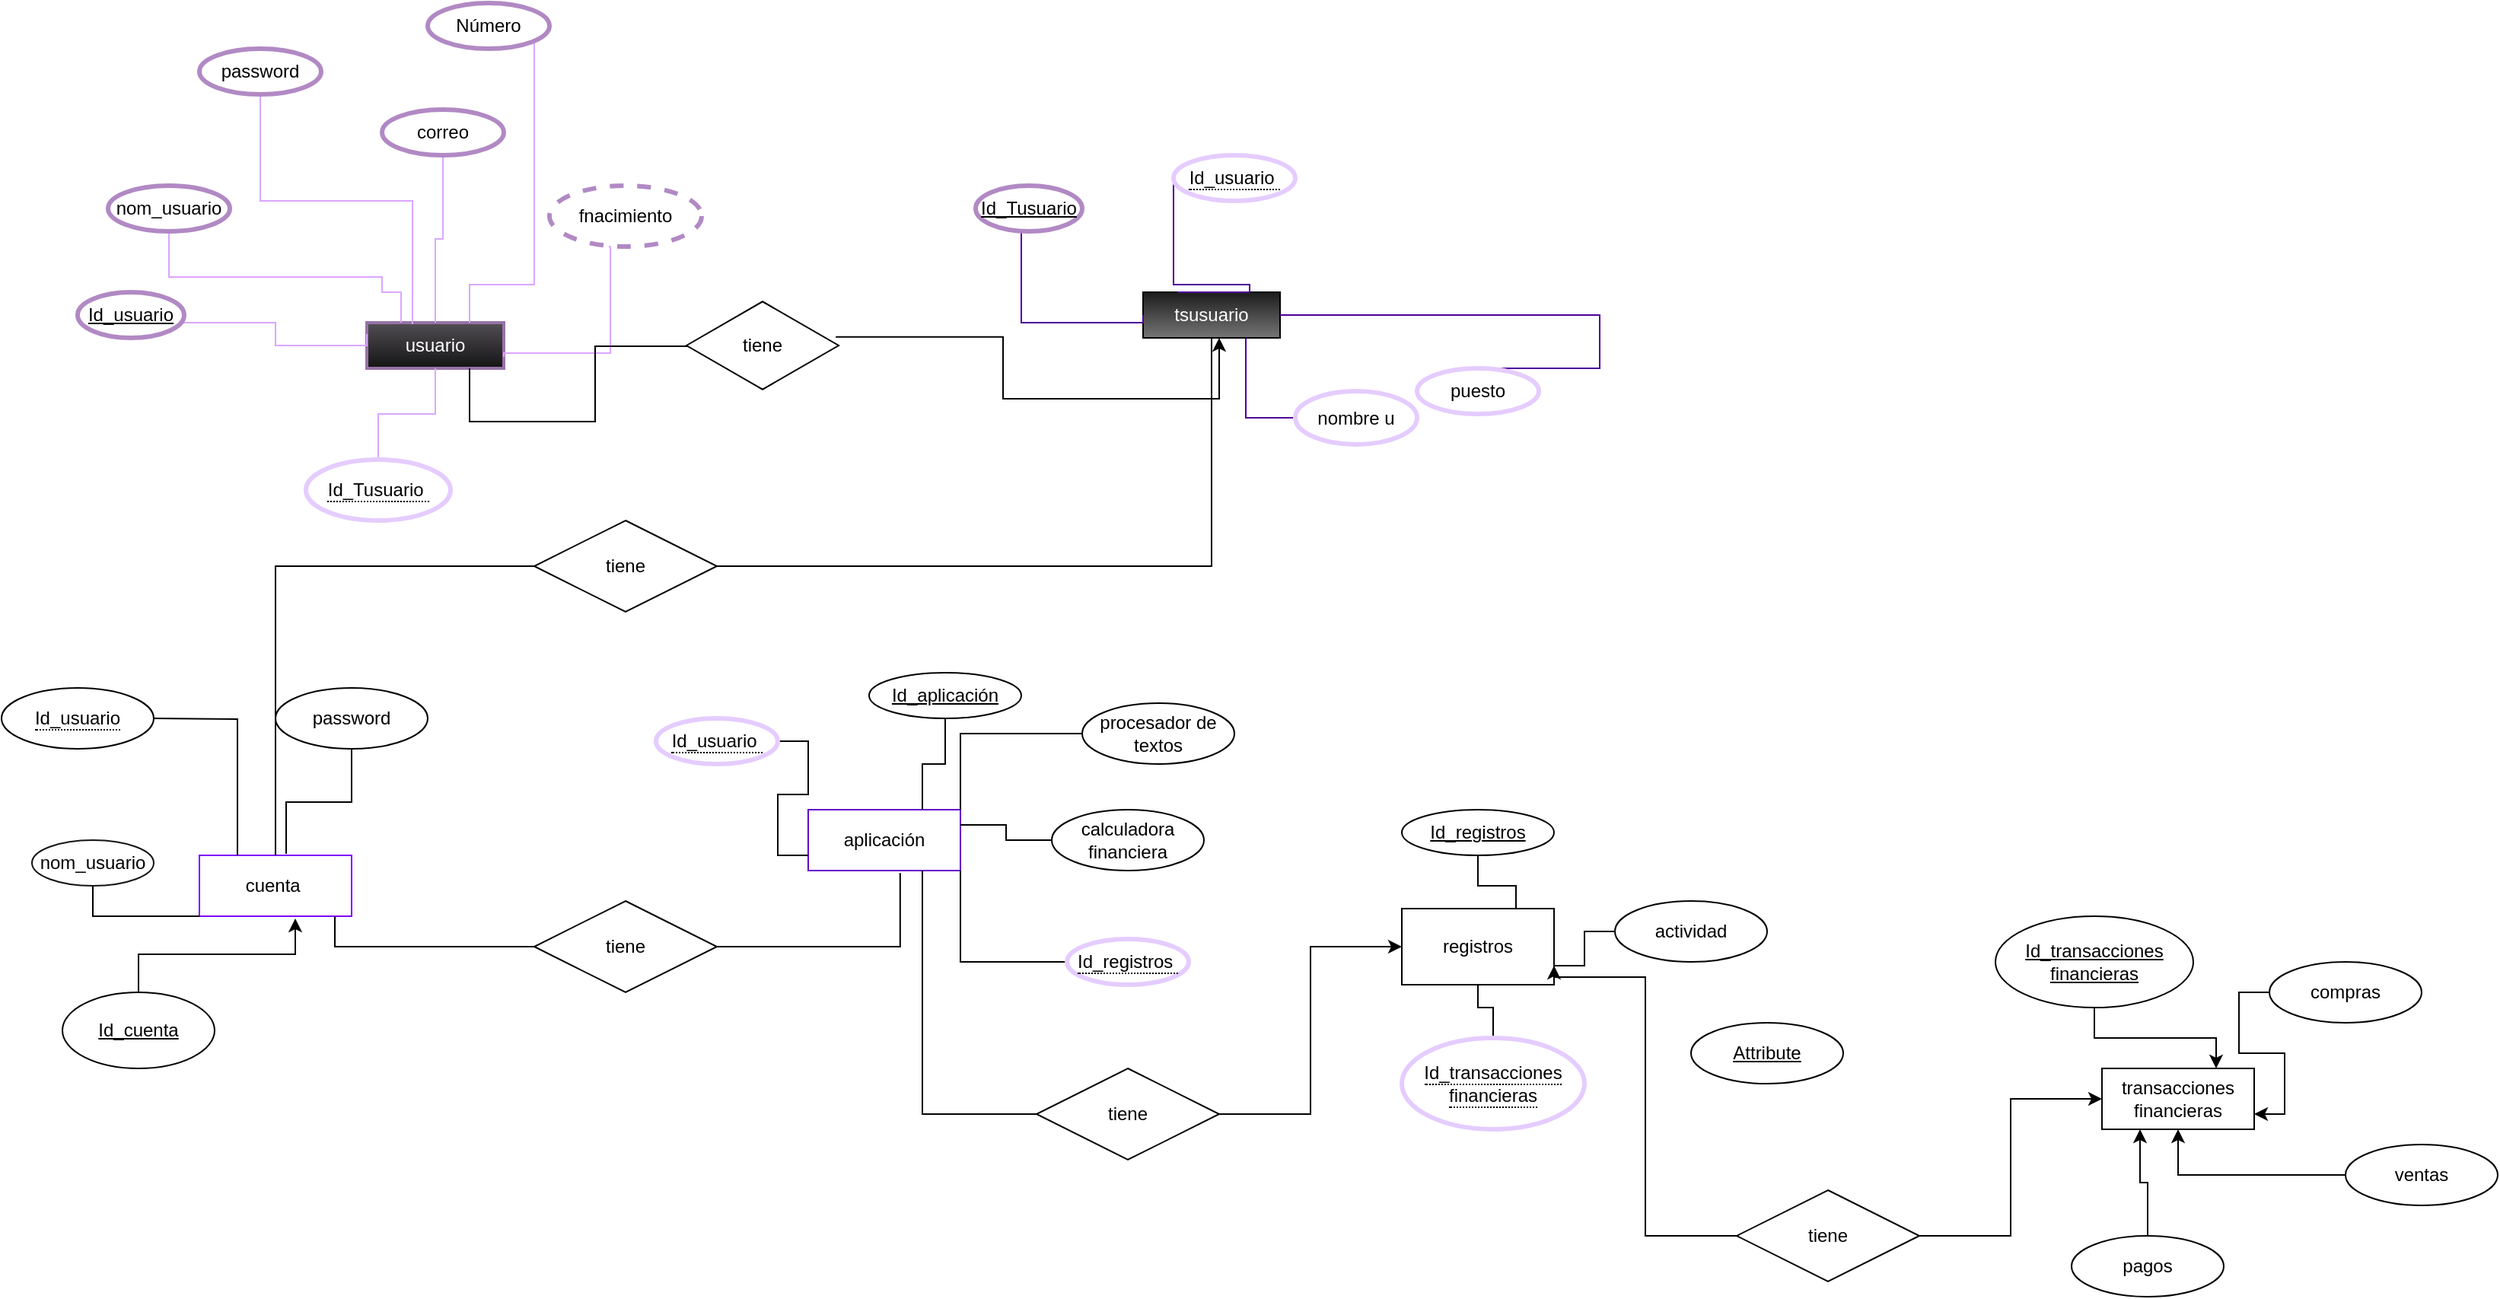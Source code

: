 <mxfile version="21.0.6" type="github" pages="2">
  <diagram name="REGISTRO-INICIAR SECION" id="O11Y_Xe0iyi4Op4CgO3t">
    <mxGraphModel dx="2497" dy="1875" grid="1" gridSize="10" guides="1" tooltips="1" connect="1" arrows="1" fold="1" page="1" pageScale="1" pageWidth="850" pageHeight="1100" math="0" shadow="0">
      <root>
        <mxCell id="0" />
        <mxCell id="1" parent="0" />
        <mxCell id="5JQ4-HuBJbf6vMoPK44V-8" value="&lt;font color=&quot;#ffffff&quot;&gt;usuario&lt;/font&gt;" style="whiteSpace=wrap;html=1;align=center;labelBorderColor=none;strokeColor=#9673a6;fillColor=#524E54;gradientColor=#141414;strokeWidth=2;" parent="1" vertex="1">
          <mxGeometry x="-300" y="160" width="90" height="30" as="geometry" />
        </mxCell>
        <mxCell id="5JQ4-HuBJbf6vMoPK44V-13" style="edgeStyle=orthogonalEdgeStyle;rounded=0;orthogonalLoop=1;jettySize=auto;html=1;entryX=0.25;entryY=0;entryDx=0;entryDy=0;endArrow=none;endFill=0;fillColor=#e1d5e7;strokeColor=#DBA6FF;" parent="1" source="5JQ4-HuBJbf6vMoPK44V-9" target="5JQ4-HuBJbf6vMoPK44V-8" edge="1">
          <mxGeometry relative="1" as="geometry">
            <Array as="points">
              <mxPoint x="-430" y="130" />
              <mxPoint x="-290" y="130" />
              <mxPoint x="-290" y="140" />
              <mxPoint x="-277" y="140" />
            </Array>
          </mxGeometry>
        </mxCell>
        <mxCell id="5JQ4-HuBJbf6vMoPK44V-9" value="nom_usuario" style="ellipse;whiteSpace=wrap;html=1;align=center;strokeColor=#B189C4;strokeWidth=3;" parent="1" vertex="1">
          <mxGeometry x="-470" y="70" width="80" height="30" as="geometry" />
        </mxCell>
        <mxCell id="5JQ4-HuBJbf6vMoPK44V-12" style="edgeStyle=orthogonalEdgeStyle;rounded=0;orthogonalLoop=1;jettySize=auto;html=1;endArrow=none;endFill=0;fillColor=#e1d5e7;strokeColor=#DBA6FF;entryX=0;entryY=0.25;entryDx=0;entryDy=0;" parent="1" source="5JQ4-HuBJbf6vMoPK44V-10" target="5JQ4-HuBJbf6vMoPK44V-8" edge="1">
          <mxGeometry relative="1" as="geometry">
            <mxPoint x="-310" y="170" as="targetPoint" />
            <Array as="points">
              <mxPoint x="-360" y="160" />
              <mxPoint x="-360" y="175" />
              <mxPoint x="-300" y="175" />
            </Array>
          </mxGeometry>
        </mxCell>
        <mxCell id="5JQ4-HuBJbf6vMoPK44V-10" value="Id_usuario" style="ellipse;whiteSpace=wrap;html=1;align=center;fontStyle=4;strokeColor=#B189C4;strokeWidth=3;" parent="1" vertex="1">
          <mxGeometry x="-490" y="140" width="70" height="30" as="geometry" />
        </mxCell>
        <mxCell id="5JQ4-HuBJbf6vMoPK44V-16" style="edgeStyle=orthogonalEdgeStyle;rounded=0;orthogonalLoop=1;jettySize=auto;html=1;entryX=0.333;entryY=0.033;entryDx=0;entryDy=0;entryPerimeter=0;endArrow=none;endFill=0;fillColor=#e1d5e7;strokeColor=#DBA6FF;" parent="1" source="5JQ4-HuBJbf6vMoPK44V-15" target="5JQ4-HuBJbf6vMoPK44V-8" edge="1">
          <mxGeometry relative="1" as="geometry">
            <Array as="points">
              <mxPoint x="-370" y="80" />
              <mxPoint x="-270" y="80" />
            </Array>
          </mxGeometry>
        </mxCell>
        <mxCell id="5JQ4-HuBJbf6vMoPK44V-15" value="password" style="ellipse;whiteSpace=wrap;html=1;align=center;strokeWidth=3;strokeColor=#B189C4;" parent="1" vertex="1">
          <mxGeometry x="-410" y="-20" width="80" height="30" as="geometry" />
        </mxCell>
        <mxCell id="5JQ4-HuBJbf6vMoPK44V-21" style="edgeStyle=orthogonalEdgeStyle;rounded=0;orthogonalLoop=1;jettySize=auto;html=1;entryX=0.5;entryY=0;entryDx=0;entryDy=0;endArrow=none;endFill=0;strokeColor=#DBA6FF;" parent="1" source="5JQ4-HuBJbf6vMoPK44V-18" target="5JQ4-HuBJbf6vMoPK44V-8" edge="1">
          <mxGeometry relative="1" as="geometry" />
        </mxCell>
        <mxCell id="5JQ4-HuBJbf6vMoPK44V-18" value="correo" style="ellipse;whiteSpace=wrap;html=1;align=center;strokeWidth=3;strokeColor=#B189C4;" parent="1" vertex="1">
          <mxGeometry x="-290" y="20" width="80" height="30" as="geometry" />
        </mxCell>
        <mxCell id="5JQ4-HuBJbf6vMoPK44V-22" style="edgeStyle=orthogonalEdgeStyle;rounded=0;orthogonalLoop=1;jettySize=auto;html=1;entryX=0.75;entryY=0;entryDx=0;entryDy=0;endArrow=none;endFill=0;strokeColor=#DBA6FF;" parent="1" source="5JQ4-HuBJbf6vMoPK44V-20" target="5JQ4-HuBJbf6vMoPK44V-8" edge="1">
          <mxGeometry relative="1" as="geometry">
            <mxPoint x="200" y="160" as="targetPoint" />
            <Array as="points">
              <mxPoint x="-190" y="135" />
              <mxPoint x="-233" y="135" />
            </Array>
          </mxGeometry>
        </mxCell>
        <mxCell id="5JQ4-HuBJbf6vMoPK44V-20" value="Número" style="ellipse;whiteSpace=wrap;html=1;align=center;strokeWidth=3;strokeColor=#B189C4;" parent="1" vertex="1">
          <mxGeometry x="-260" y="-50" width="80" height="30" as="geometry" />
        </mxCell>
        <mxCell id="5JQ4-HuBJbf6vMoPK44V-27" value="&lt;font color=&quot;#ffffff&quot;&gt;tsusuario&lt;/font&gt;" style="whiteSpace=wrap;html=1;align=center;fillColor=#1C1C1C;gradientColor=#757575;" parent="1" vertex="1">
          <mxGeometry x="210" y="140" width="90" height="30" as="geometry" />
        </mxCell>
        <mxCell id="5JQ4-HuBJbf6vMoPK44V-42" style="edgeStyle=orthogonalEdgeStyle;rounded=0;orthogonalLoop=1;jettySize=auto;html=1;endArrow=none;endFill=0;strokeColor=#4C0099;" parent="1" source="5JQ4-HuBJbf6vMoPK44V-28" target="5JQ4-HuBJbf6vMoPK44V-27" edge="1">
          <mxGeometry relative="1" as="geometry">
            <Array as="points">
              <mxPoint x="510" y="190" />
              <mxPoint x="510" y="155" />
            </Array>
          </mxGeometry>
        </mxCell>
        <mxCell id="5JQ4-HuBJbf6vMoPK44V-28" value="puesto" style="ellipse;whiteSpace=wrap;html=1;align=center;strokeColor=#E5CCFF;strokeWidth=3;" parent="1" vertex="1">
          <mxGeometry x="390" y="190" width="80" height="30" as="geometry" />
        </mxCell>
        <mxCell id="5JQ4-HuBJbf6vMoPK44V-31" style="edgeStyle=orthogonalEdgeStyle;rounded=0;orthogonalLoop=1;jettySize=auto;html=1;exitX=0.39;exitY=1;exitDx=0;exitDy=0;exitPerimeter=0;entryX=1;entryY=0.75;entryDx=0;entryDy=0;endArrow=none;endFill=0;strokeColor=#DBA6FF;" parent="1" source="5JQ4-HuBJbf6vMoPK44V-29" target="5JQ4-HuBJbf6vMoPK44V-8" edge="1">
          <mxGeometry relative="1" as="geometry">
            <mxPoint x="230" y="190" as="targetPoint" />
            <Array as="points">
              <mxPoint x="-140" y="110" />
              <mxPoint x="-140" y="180" />
              <mxPoint x="-210" y="180" />
            </Array>
          </mxGeometry>
        </mxCell>
        <mxCell id="5JQ4-HuBJbf6vMoPK44V-29" value="fnacimiento" style="ellipse;whiteSpace=wrap;html=1;align=center;dashed=1;strokeWidth=3;strokeColor=#B189C4;" parent="1" vertex="1">
          <mxGeometry x="-180" y="70" width="100" height="40" as="geometry" />
        </mxCell>
        <mxCell id="5JQ4-HuBJbf6vMoPK44V-41" style="edgeStyle=orthogonalEdgeStyle;rounded=0;orthogonalLoop=1;jettySize=auto;html=1;entryX=0.25;entryY=0;entryDx=0;entryDy=0;endArrow=none;endFill=0;strokeColor=#4C0099;endSize=6;" parent="1" source="5JQ4-HuBJbf6vMoPK44V-40" target="5JQ4-HuBJbf6vMoPK44V-27" edge="1">
          <mxGeometry relative="1" as="geometry">
            <Array as="points">
              <mxPoint x="230" y="135" />
              <mxPoint x="280" y="135" />
              <mxPoint x="280" y="140" />
            </Array>
          </mxGeometry>
        </mxCell>
        <mxCell id="5JQ4-HuBJbf6vMoPK44V-40" value="&lt;span style=&quot;border-bottom: 1px dotted&quot;&gt;Id_usuario&amp;nbsp;&lt;/span&gt;" style="ellipse;html=1;align=center;whiteSpace=wrap;strokeWidth=3;strokeColor=#E5CCFF;" parent="1" vertex="1">
          <mxGeometry x="230" y="50" width="80" height="30" as="geometry" />
        </mxCell>
        <mxCell id="5JQ4-HuBJbf6vMoPK44V-45" style="edgeStyle=orthogonalEdgeStyle;rounded=0;orthogonalLoop=1;jettySize=auto;html=1;entryX=0.75;entryY=1;entryDx=0;entryDy=0;endArrow=none;endFill=0;strokeColor=#4C0099;" parent="1" source="5JQ4-HuBJbf6vMoPK44V-43" target="5JQ4-HuBJbf6vMoPK44V-27" edge="1">
          <mxGeometry relative="1" as="geometry" />
        </mxCell>
        <mxCell id="5JQ4-HuBJbf6vMoPK44V-43" value="nombre u" style="ellipse;whiteSpace=wrap;html=1;align=center;strokeWidth=3;strokeColor=#E5CCFF;" parent="1" vertex="1">
          <mxGeometry x="310" y="205" width="80" height="35" as="geometry" />
        </mxCell>
        <mxCell id="5JQ4-HuBJbf6vMoPK44V-47" style="edgeStyle=orthogonalEdgeStyle;rounded=0;orthogonalLoop=1;jettySize=auto;html=1;exitX=0.981;exitY=0.406;exitDx=0;exitDy=0;exitPerimeter=0;" parent="1" source="5JQ4-HuBJbf6vMoPK44V-46" edge="1">
          <mxGeometry relative="1" as="geometry">
            <mxPoint x="260" y="170" as="targetPoint" />
            <Array as="points">
              <mxPoint x="118" y="169" />
              <mxPoint x="118" y="210" />
              <mxPoint x="260" y="210" />
            </Array>
          </mxGeometry>
        </mxCell>
        <mxCell id="5JQ4-HuBJbf6vMoPK44V-48" style="edgeStyle=orthogonalEdgeStyle;rounded=0;orthogonalLoop=1;jettySize=auto;html=1;entryX=0.75;entryY=1;entryDx=0;entryDy=0;endArrow=none;endFill=0;exitX=0.048;exitY=0.508;exitDx=0;exitDy=0;exitPerimeter=0;" parent="1" source="5JQ4-HuBJbf6vMoPK44V-46" target="5JQ4-HuBJbf6vMoPK44V-8" edge="1">
          <mxGeometry relative="1" as="geometry">
            <mxPoint x="20" y="210" as="sourcePoint" />
          </mxGeometry>
        </mxCell>
        <mxCell id="5JQ4-HuBJbf6vMoPK44V-46" value="tiene" style="html=1;whiteSpace=wrap;aspect=fixed;shape=isoRectangle;" parent="1" vertex="1">
          <mxGeometry x="-90" y="145" width="100" height="60" as="geometry" />
        </mxCell>
        <mxCell id="TBzbjhjO_wLSgzRfMqFY-31" style="edgeStyle=orthogonalEdgeStyle;rounded=0;orthogonalLoop=1;jettySize=auto;html=1;strokeColor=#DBA6FF;endArrow=none;endFill=0;" parent="1" source="TBzbjhjO_wLSgzRfMqFY-29" target="5JQ4-HuBJbf6vMoPK44V-8" edge="1">
          <mxGeometry relative="1" as="geometry" />
        </mxCell>
        <mxCell id="TBzbjhjO_wLSgzRfMqFY-29" value="&lt;span style=&quot;border-bottom: 1px dotted&quot;&gt;Id_Tusuario&amp;nbsp;&lt;/span&gt;" style="ellipse;html=1;align=center;whiteSpace=wrap;strokeWidth=3;strokeColor=#E5CCFF;" parent="1" vertex="1">
          <mxGeometry x="-340" y="250" width="95" height="40" as="geometry" />
        </mxCell>
        <mxCell id="TBzbjhjO_wLSgzRfMqFY-34" style="edgeStyle=orthogonalEdgeStyle;rounded=0;orthogonalLoop=1;jettySize=auto;html=1;strokeColor=#4C0099;endArrow=none;endFill=0;entryX=0;entryY=0.5;entryDx=0;entryDy=0;" parent="1" source="TBzbjhjO_wLSgzRfMqFY-33" target="5JQ4-HuBJbf6vMoPK44V-27" edge="1">
          <mxGeometry relative="1" as="geometry">
            <mxPoint x="200" y="160" as="targetPoint" />
            <Array as="points">
              <mxPoint x="130" y="160" />
              <mxPoint x="210" y="160" />
            </Array>
          </mxGeometry>
        </mxCell>
        <mxCell id="TBzbjhjO_wLSgzRfMqFY-33" value="Id_Tusuario" style="ellipse;whiteSpace=wrap;html=1;align=center;fontStyle=4;strokeColor=#B189C4;strokeWidth=3;" parent="1" vertex="1">
          <mxGeometry x="100" y="70" width="70" height="30" as="geometry" />
        </mxCell>
        <mxCell id="mNMagLvUFVFARpI_yHpn-1" value="cuenta&amp;nbsp;" style="whiteSpace=wrap;html=1;align=center;strokeColor=#7F00FF;fontFamily=Helvetica;fontSize=12;fontColor=default;startSize=30;fillColor=default;" parent="1" vertex="1">
          <mxGeometry x="-410" y="510" width="100" height="40" as="geometry" />
        </mxCell>
        <mxCell id="nVO7JTCg26ShXSmoMaEE-2" style="edgeStyle=orthogonalEdgeStyle;rounded=0;orthogonalLoop=1;jettySize=auto;html=1;entryX=0.25;entryY=0;entryDx=0;entryDy=0;fontFamily=Helvetica;fontSize=12;fontColor=default;startSize=30;endArrow=none;endFill=0;" parent="1" target="mNMagLvUFVFARpI_yHpn-1" edge="1">
          <mxGeometry relative="1" as="geometry">
            <mxPoint x="-440.0" y="420" as="sourcePoint" />
          </mxGeometry>
        </mxCell>
        <mxCell id="-wXFI1rdnMrXTkM6pmks-2" style="edgeStyle=orthogonalEdgeStyle;rounded=0;orthogonalLoop=1;jettySize=auto;html=1;entryX=0.57;entryY=-0.025;entryDx=0;entryDy=0;entryPerimeter=0;fontFamily=Helvetica;fontSize=12;fontColor=default;startSize=30;endArrow=none;endFill=0;" parent="1" source="-wXFI1rdnMrXTkM6pmks-1" target="mNMagLvUFVFARpI_yHpn-1" edge="1">
          <mxGeometry relative="1" as="geometry" />
        </mxCell>
        <mxCell id="-wXFI1rdnMrXTkM6pmks-1" value="password" style="ellipse;whiteSpace=wrap;html=1;align=center;strokeColor=default;fontFamily=Helvetica;fontSize=12;fontColor=default;startSize=30;fillColor=default;" parent="1" vertex="1">
          <mxGeometry x="-360" y="400" width="100" height="40" as="geometry" />
        </mxCell>
        <mxCell id="wjJxPOTxQUsEdt5J6UbP-1" value="aplicación" style="whiteSpace=wrap;html=1;align=center;strokeColor=#6600CC;fontFamily=Helvetica;fontSize=12;fontColor=default;startSize=30;fillColor=default;" parent="1" vertex="1">
          <mxGeometry x="-10" y="480" width="100" height="40" as="geometry" />
        </mxCell>
        <mxCell id="XHNi-YGADETcQmlyDCiC-8" style="edgeStyle=orthogonalEdgeStyle;rounded=0;orthogonalLoop=1;jettySize=auto;html=1;fontFamily=Helvetica;fontSize=12;fontColor=default;startSize=30;endArrow=none;endFill=0;" parent="1" source="XHNi-YGADETcQmlyDCiC-7" target="mNMagLvUFVFARpI_yHpn-1" edge="1">
          <mxGeometry relative="1" as="geometry">
            <mxPoint x="-420" y="540" as="targetPoint" />
            <Array as="points">
              <mxPoint x="-480" y="550" />
            </Array>
          </mxGeometry>
        </mxCell>
        <mxCell id="XHNi-YGADETcQmlyDCiC-7" value="nom_usuario" style="ellipse;whiteSpace=wrap;html=1;align=center;strokeColor=#141414;strokeWidth=1;" parent="1" vertex="1">
          <mxGeometry x="-520" y="500" width="80" height="30" as="geometry" />
        </mxCell>
        <mxCell id="XHNi-YGADETcQmlyDCiC-14" style="edgeStyle=orthogonalEdgeStyle;rounded=0;orthogonalLoop=1;jettySize=auto;html=1;entryX=0.89;entryY=1.006;entryDx=0;entryDy=0;entryPerimeter=0;fontFamily=Helvetica;fontSize=12;fontColor=default;startSize=30;endArrow=none;endFill=0;" parent="1" source="XHNi-YGADETcQmlyDCiC-13" target="mNMagLvUFVFARpI_yHpn-1" edge="1">
          <mxGeometry relative="1" as="geometry" />
        </mxCell>
        <mxCell id="XHNi-YGADETcQmlyDCiC-15" style="edgeStyle=orthogonalEdgeStyle;rounded=0;orthogonalLoop=1;jettySize=auto;html=1;entryX=0.604;entryY=1.042;entryDx=0;entryDy=0;entryPerimeter=0;fontFamily=Helvetica;fontSize=12;fontColor=default;startSize=30;endArrow=none;endFill=0;" parent="1" source="XHNi-YGADETcQmlyDCiC-13" target="wjJxPOTxQUsEdt5J6UbP-1" edge="1">
          <mxGeometry relative="1" as="geometry" />
        </mxCell>
        <mxCell id="XHNi-YGADETcQmlyDCiC-13" value="tiene" style="shape=rhombus;perimeter=rhombusPerimeter;whiteSpace=wrap;html=1;align=center;strokeColor=default;fontFamily=Helvetica;fontSize=12;fontColor=default;startSize=30;fillColor=default;" parent="1" vertex="1">
          <mxGeometry x="-190" y="540" width="120" height="60" as="geometry" />
        </mxCell>
        <mxCell id="jbo6Cp1VA53Sl-1QjP-0-1" value="&lt;span style=&quot;border-bottom: 1px dotted&quot;&gt;Id_usuario&lt;/span&gt;" style="ellipse;whiteSpace=wrap;html=1;align=center;strokeColor=default;fontFamily=Helvetica;fontSize=12;fontColor=default;startSize=30;fillColor=default;" parent="1" vertex="1">
          <mxGeometry x="-540" y="400" width="100" height="40" as="geometry" />
        </mxCell>
        <mxCell id="jbo6Cp1VA53Sl-1QjP-0-5" style="edgeStyle=orthogonalEdgeStyle;rounded=0;orthogonalLoop=1;jettySize=auto;html=1;entryX=0.63;entryY=1.038;entryDx=0;entryDy=0;entryPerimeter=0;fontFamily=Helvetica;fontSize=12;fontColor=default;startSize=30;" parent="1" source="jbo6Cp1VA53Sl-1QjP-0-3" target="mNMagLvUFVFARpI_yHpn-1" edge="1">
          <mxGeometry relative="1" as="geometry" />
        </mxCell>
        <mxCell id="jbo6Cp1VA53Sl-1QjP-0-3" value="Id_cuenta" style="ellipse;whiteSpace=wrap;html=1;align=center;fontStyle=4;strokeColor=default;fontFamily=Helvetica;fontSize=12;fontColor=default;startSize=30;fillColor=default;" parent="1" vertex="1">
          <mxGeometry x="-500" y="600" width="100" height="50" as="geometry" />
        </mxCell>
        <mxCell id="nCbh148VY4gw8LmBXYpR-14" style="edgeStyle=orthogonalEdgeStyle;rounded=0;orthogonalLoop=1;jettySize=auto;html=1;entryX=0;entryY=0.75;entryDx=0;entryDy=0;fontFamily=Helvetica;fontSize=12;fontColor=default;startSize=30;endArrow=none;endFill=0;" parent="1" source="nCbh148VY4gw8LmBXYpR-13" target="wjJxPOTxQUsEdt5J6UbP-1" edge="1">
          <mxGeometry relative="1" as="geometry" />
        </mxCell>
        <mxCell id="nCbh148VY4gw8LmBXYpR-13" value="&lt;span style=&quot;border-bottom: 1px dotted&quot;&gt;Id_usuario&amp;nbsp;&lt;/span&gt;" style="ellipse;html=1;align=center;whiteSpace=wrap;strokeWidth=3;strokeColor=#E5CCFF;" parent="1" vertex="1">
          <mxGeometry x="-110" y="420" width="80" height="30" as="geometry" />
        </mxCell>
        <mxCell id="nCbh148VY4gw8LmBXYpR-16" style="edgeStyle=orthogonalEdgeStyle;rounded=0;orthogonalLoop=1;jettySize=auto;html=1;entryX=0.75;entryY=0;entryDx=0;entryDy=0;fontFamily=Helvetica;fontSize=12;fontColor=default;startSize=30;endArrow=none;endFill=0;" parent="1" source="nCbh148VY4gw8LmBXYpR-15" target="wjJxPOTxQUsEdt5J6UbP-1" edge="1">
          <mxGeometry relative="1" as="geometry" />
        </mxCell>
        <mxCell id="nCbh148VY4gw8LmBXYpR-15" value="Id_aplicación" style="ellipse;whiteSpace=wrap;html=1;align=center;fontStyle=4;strokeColor=default;fontFamily=Helvetica;fontSize=12;fontColor=default;startSize=30;fillColor=default;" parent="1" vertex="1">
          <mxGeometry x="30" y="390" width="100" height="30" as="geometry" />
        </mxCell>
        <mxCell id="nCbh148VY4gw8LmBXYpR-18" style="edgeStyle=orthogonalEdgeStyle;rounded=0;orthogonalLoop=1;jettySize=auto;html=1;entryX=1;entryY=0.25;entryDx=0;entryDy=0;fontFamily=Helvetica;fontSize=12;fontColor=default;startSize=30;endArrow=none;endFill=0;" parent="1" source="nCbh148VY4gw8LmBXYpR-17" target="wjJxPOTxQUsEdt5J6UbP-1" edge="1">
          <mxGeometry relative="1" as="geometry" />
        </mxCell>
        <mxCell id="nCbh148VY4gw8LmBXYpR-17" value="calculadora financiera" style="ellipse;whiteSpace=wrap;html=1;align=center;strokeColor=default;fontFamily=Helvetica;fontSize=12;fontColor=default;startSize=30;fillColor=default;" parent="1" vertex="1">
          <mxGeometry x="150" y="480" width="100" height="40" as="geometry" />
        </mxCell>
        <mxCell id="nCbh148VY4gw8LmBXYpR-19" value="registros" style="whiteSpace=wrap;html=1;align=center;strokeColor=default;fontFamily=Helvetica;fontSize=12;fontColor=default;startSize=30;fillColor=default;" parent="1" vertex="1">
          <mxGeometry x="380" y="545" width="100" height="50" as="geometry" />
        </mxCell>
        <mxCell id="nCbh148VY4gw8LmBXYpR-21" style="edgeStyle=orthogonalEdgeStyle;rounded=0;orthogonalLoop=1;jettySize=auto;html=1;entryX=0.75;entryY=0;entryDx=0;entryDy=0;fontFamily=Helvetica;fontSize=12;fontColor=default;startSize=30;endArrow=none;endFill=0;" parent="1" source="nCbh148VY4gw8LmBXYpR-20" target="nCbh148VY4gw8LmBXYpR-19" edge="1">
          <mxGeometry relative="1" as="geometry" />
        </mxCell>
        <mxCell id="nCbh148VY4gw8LmBXYpR-20" value="Id_registros" style="ellipse;whiteSpace=wrap;html=1;align=center;fontStyle=4;strokeColor=default;fontFamily=Helvetica;fontSize=12;fontColor=default;startSize=30;fillColor=default;" parent="1" vertex="1">
          <mxGeometry x="380" y="480" width="100" height="30" as="geometry" />
        </mxCell>
        <mxCell id="nCbh148VY4gw8LmBXYpR-25" style="edgeStyle=orthogonalEdgeStyle;rounded=0;orthogonalLoop=1;jettySize=auto;html=1;entryX=1;entryY=0;entryDx=0;entryDy=0;fontFamily=Helvetica;fontSize=12;fontColor=default;startSize=30;endArrow=none;endFill=0;" parent="1" source="nCbh148VY4gw8LmBXYpR-23" target="wjJxPOTxQUsEdt5J6UbP-1" edge="1">
          <mxGeometry relative="1" as="geometry" />
        </mxCell>
        <mxCell id="nCbh148VY4gw8LmBXYpR-23" value="procesador de textos" style="ellipse;whiteSpace=wrap;html=1;align=center;strokeColor=default;fontFamily=Helvetica;fontSize=12;fontColor=default;startSize=30;fillColor=default;" parent="1" vertex="1">
          <mxGeometry x="170" y="410" width="100" height="40" as="geometry" />
        </mxCell>
        <mxCell id="nCbh148VY4gw8LmBXYpR-28" style="edgeStyle=orthogonalEdgeStyle;rounded=0;orthogonalLoop=1;jettySize=auto;html=1;entryX=1;entryY=0.75;entryDx=0;entryDy=0;fontFamily=Helvetica;fontSize=12;fontColor=default;startSize=30;endArrow=none;endFill=0;" parent="1" source="nCbh148VY4gw8LmBXYpR-27" target="nCbh148VY4gw8LmBXYpR-19" edge="1">
          <mxGeometry relative="1" as="geometry" />
        </mxCell>
        <mxCell id="nCbh148VY4gw8LmBXYpR-27" value="actividad" style="ellipse;whiteSpace=wrap;html=1;align=center;strokeColor=default;fontFamily=Helvetica;fontSize=12;fontColor=default;startSize=30;fillColor=default;" parent="1" vertex="1">
          <mxGeometry x="520" y="540" width="100" height="40" as="geometry" />
        </mxCell>
        <mxCell id="nCbh148VY4gw8LmBXYpR-30" style="edgeStyle=orthogonalEdgeStyle;rounded=0;orthogonalLoop=1;jettySize=auto;html=1;entryX=1;entryY=1;entryDx=0;entryDy=0;fontFamily=Helvetica;fontSize=12;fontColor=default;startSize=30;endArrow=none;endFill=0;" parent="1" source="nCbh148VY4gw8LmBXYpR-29" target="wjJxPOTxQUsEdt5J6UbP-1" edge="1">
          <mxGeometry relative="1" as="geometry" />
        </mxCell>
        <mxCell id="nCbh148VY4gw8LmBXYpR-29" value="&lt;span style=&quot;border-bottom: 1px dotted&quot;&gt;Id_registros&amp;nbsp;&lt;/span&gt;" style="ellipse;html=1;align=center;whiteSpace=wrap;strokeWidth=3;strokeColor=#E5CCFF;" parent="1" vertex="1">
          <mxGeometry x="160" y="565" width="80" height="30" as="geometry" />
        </mxCell>
        <mxCell id="nCbh148VY4gw8LmBXYpR-32" style="edgeStyle=orthogonalEdgeStyle;rounded=0;orthogonalLoop=1;jettySize=auto;html=1;entryX=0.5;entryY=1;entryDx=0;entryDy=0;fontFamily=Helvetica;fontSize=12;fontColor=default;startSize=30;endArrow=none;endFill=0;" parent="1" source="nCbh148VY4gw8LmBXYpR-31" target="nCbh148VY4gw8LmBXYpR-19" edge="1">
          <mxGeometry relative="1" as="geometry" />
        </mxCell>
        <mxCell id="nCbh148VY4gw8LmBXYpR-31" value="&lt;span style=&quot;border-bottom: 1px dotted&quot;&gt;Id_transacciones financieras&lt;/span&gt;" style="ellipse;html=1;align=center;whiteSpace=wrap;strokeWidth=3;strokeColor=#E5CCFF;" parent="1" vertex="1">
          <mxGeometry x="380" y="630" width="120" height="60" as="geometry" />
        </mxCell>
        <mxCell id="nCbh148VY4gw8LmBXYpR-34" style="edgeStyle=orthogonalEdgeStyle;rounded=0;orthogonalLoop=1;jettySize=auto;html=1;entryX=0;entryY=0.5;entryDx=0;entryDy=0;fontFamily=Helvetica;fontSize=12;fontColor=default;startSize=30;" parent="1" source="nCbh148VY4gw8LmBXYpR-33" target="nCbh148VY4gw8LmBXYpR-19" edge="1">
          <mxGeometry relative="1" as="geometry" />
        </mxCell>
        <mxCell id="nCbh148VY4gw8LmBXYpR-35" style="edgeStyle=orthogonalEdgeStyle;rounded=0;orthogonalLoop=1;jettySize=auto;html=1;entryX=0.75;entryY=1;entryDx=0;entryDy=0;fontFamily=Helvetica;fontSize=12;fontColor=default;startSize=30;endArrow=none;endFill=0;" parent="1" source="nCbh148VY4gw8LmBXYpR-33" target="wjJxPOTxQUsEdt5J6UbP-1" edge="1">
          <mxGeometry relative="1" as="geometry" />
        </mxCell>
        <mxCell id="nCbh148VY4gw8LmBXYpR-33" value="tiene" style="shape=rhombus;perimeter=rhombusPerimeter;whiteSpace=wrap;html=1;align=center;strokeColor=default;fontFamily=Helvetica;fontSize=12;fontColor=default;startSize=30;fillColor=default;" parent="1" vertex="1">
          <mxGeometry x="140" y="650" width="120" height="60" as="geometry" />
        </mxCell>
        <mxCell id="nCbh148VY4gw8LmBXYpR-36" value="transacciones financieras" style="whiteSpace=wrap;html=1;align=center;strokeColor=default;fontFamily=Helvetica;fontSize=12;fontColor=default;startSize=30;fillColor=default;" parent="1" vertex="1">
          <mxGeometry x="840" y="650" width="100" height="40" as="geometry" />
        </mxCell>
        <mxCell id="nCbh148VY4gw8LmBXYpR-38" style="edgeStyle=orthogonalEdgeStyle;rounded=0;orthogonalLoop=1;jettySize=auto;html=1;entryX=0.5;entryY=1;entryDx=0;entryDy=0;fontFamily=Helvetica;fontSize=12;fontColor=default;startSize=30;endArrow=none;endFill=0;" parent="1" source="nCbh148VY4gw8LmBXYpR-37" target="5JQ4-HuBJbf6vMoPK44V-27" edge="1">
          <mxGeometry relative="1" as="geometry" />
        </mxCell>
        <mxCell id="nCbh148VY4gw8LmBXYpR-39" style="edgeStyle=orthogonalEdgeStyle;rounded=0;orthogonalLoop=1;jettySize=auto;html=1;entryX=0.5;entryY=0;entryDx=0;entryDy=0;fontFamily=Helvetica;fontSize=12;fontColor=default;startSize=30;endArrow=none;endFill=0;" parent="1" source="nCbh148VY4gw8LmBXYpR-37" target="mNMagLvUFVFARpI_yHpn-1" edge="1">
          <mxGeometry relative="1" as="geometry" />
        </mxCell>
        <mxCell id="nCbh148VY4gw8LmBXYpR-37" value="tiene" style="shape=rhombus;perimeter=rhombusPerimeter;whiteSpace=wrap;html=1;align=center;strokeColor=default;fontFamily=Helvetica;fontSize=12;fontColor=default;startSize=30;fillColor=default;" parent="1" vertex="1">
          <mxGeometry x="-190" y="290" width="120" height="60" as="geometry" />
        </mxCell>
        <mxCell id="nCbh148VY4gw8LmBXYpR-43" style="edgeStyle=orthogonalEdgeStyle;rounded=0;orthogonalLoop=1;jettySize=auto;html=1;entryX=1;entryY=0.75;entryDx=0;entryDy=0;fontFamily=Helvetica;fontSize=12;fontColor=default;startSize=30;" parent="1" source="nCbh148VY4gw8LmBXYpR-40" target="nCbh148VY4gw8LmBXYpR-36" edge="1">
          <mxGeometry relative="1" as="geometry" />
        </mxCell>
        <mxCell id="nCbh148VY4gw8LmBXYpR-40" value="compras" style="ellipse;whiteSpace=wrap;html=1;align=center;strokeColor=default;fontFamily=Helvetica;fontSize=12;fontColor=default;startSize=30;fillColor=default;" parent="1" vertex="1">
          <mxGeometry x="950" y="580" width="100" height="40" as="geometry" />
        </mxCell>
        <mxCell id="nCbh148VY4gw8LmBXYpR-42" style="edgeStyle=orthogonalEdgeStyle;rounded=0;orthogonalLoop=1;jettySize=auto;html=1;entryX=0.75;entryY=0;entryDx=0;entryDy=0;fontFamily=Helvetica;fontSize=12;fontColor=default;startSize=30;" parent="1" source="nCbh148VY4gw8LmBXYpR-41" target="nCbh148VY4gw8LmBXYpR-36" edge="1">
          <mxGeometry relative="1" as="geometry" />
        </mxCell>
        <mxCell id="nCbh148VY4gw8LmBXYpR-41" value="Id_transacciones financieras" style="ellipse;whiteSpace=wrap;html=1;align=center;fontStyle=4;strokeColor=default;fontFamily=Helvetica;fontSize=12;fontColor=default;startSize=30;fillColor=default;" parent="1" vertex="1">
          <mxGeometry x="770" y="550" width="130" height="60" as="geometry" />
        </mxCell>
        <mxCell id="nCbh148VY4gw8LmBXYpR-45" style="edgeStyle=orthogonalEdgeStyle;rounded=0;orthogonalLoop=1;jettySize=auto;html=1;entryX=0.5;entryY=1;entryDx=0;entryDy=0;fontFamily=Helvetica;fontSize=12;fontColor=default;startSize=30;" parent="1" source="nCbh148VY4gw8LmBXYpR-44" target="nCbh148VY4gw8LmBXYpR-36" edge="1">
          <mxGeometry relative="1" as="geometry" />
        </mxCell>
        <mxCell id="nCbh148VY4gw8LmBXYpR-44" value="ventas" style="ellipse;whiteSpace=wrap;html=1;align=center;strokeColor=default;fontFamily=Helvetica;fontSize=12;fontColor=default;startSize=30;fillColor=default;" parent="1" vertex="1">
          <mxGeometry x="1000" y="700" width="100" height="40" as="geometry" />
        </mxCell>
        <mxCell id="nCbh148VY4gw8LmBXYpR-47" style="edgeStyle=orthogonalEdgeStyle;rounded=0;orthogonalLoop=1;jettySize=auto;html=1;entryX=0.25;entryY=1;entryDx=0;entryDy=0;fontFamily=Helvetica;fontSize=12;fontColor=default;startSize=30;" parent="1" source="nCbh148VY4gw8LmBXYpR-46" target="nCbh148VY4gw8LmBXYpR-36" edge="1">
          <mxGeometry relative="1" as="geometry" />
        </mxCell>
        <mxCell id="nCbh148VY4gw8LmBXYpR-46" value="pagos" style="ellipse;whiteSpace=wrap;html=1;align=center;strokeColor=default;fontFamily=Helvetica;fontSize=12;fontColor=default;startSize=30;fillColor=default;" parent="1" vertex="1">
          <mxGeometry x="820" y="760" width="100" height="40" as="geometry" />
        </mxCell>
        <mxCell id="nCbh148VY4gw8LmBXYpR-49" style="edgeStyle=orthogonalEdgeStyle;rounded=0;orthogonalLoop=1;jettySize=auto;html=1;entryX=0;entryY=0.5;entryDx=0;entryDy=0;fontFamily=Helvetica;fontSize=12;fontColor=default;startSize=30;" parent="1" source="nCbh148VY4gw8LmBXYpR-48" target="nCbh148VY4gw8LmBXYpR-36" edge="1">
          <mxGeometry relative="1" as="geometry" />
        </mxCell>
        <mxCell id="nCbh148VY4gw8LmBXYpR-50" style="edgeStyle=orthogonalEdgeStyle;rounded=0;orthogonalLoop=1;jettySize=auto;html=1;entryX=1;entryY=0.75;entryDx=0;entryDy=0;fontFamily=Helvetica;fontSize=12;fontColor=default;startSize=30;endArrow=classic;endFill=1;" parent="1" source="nCbh148VY4gw8LmBXYpR-48" target="nCbh148VY4gw8LmBXYpR-19" edge="1">
          <mxGeometry relative="1" as="geometry">
            <Array as="points">
              <mxPoint x="540" y="760" />
              <mxPoint x="540" y="590" />
              <mxPoint x="480" y="590" />
            </Array>
          </mxGeometry>
        </mxCell>
        <mxCell id="nCbh148VY4gw8LmBXYpR-48" value="tiene" style="shape=rhombus;perimeter=rhombusPerimeter;whiteSpace=wrap;html=1;align=center;strokeColor=default;fontFamily=Helvetica;fontSize=12;fontColor=default;startSize=30;fillColor=default;" parent="1" vertex="1">
          <mxGeometry x="600" y="730" width="120" height="60" as="geometry" />
        </mxCell>
        <mxCell id="AbDCEJB4aPMXwSdg25T--1" value="Attribute" style="ellipse;whiteSpace=wrap;html=1;align=center;fontStyle=4;strokeColor=default;fontFamily=Helvetica;fontSize=12;fontColor=default;startSize=30;fillColor=default;" vertex="1" parent="1">
          <mxGeometry x="570" y="620" width="100" height="40" as="geometry" />
        </mxCell>
      </root>
    </mxGraphModel>
  </diagram>
  <diagram id="_bCtE9RTCMWwcB1ifec8" name="tablas">
    <mxGraphModel dx="2221" dy="655" grid="1" gridSize="10" guides="1" tooltips="1" connect="1" arrows="1" fold="1" page="1" pageScale="1" pageWidth="827" pageHeight="1169" math="0" shadow="0">
      <root>
        <mxCell id="0" />
        <mxCell id="1" parent="0" />
        <mxCell id="ksB0llgoSpzoCcr4nQAD-1" value="USUARIO" style="shape=table;startSize=30;container=1;collapsible=1;childLayout=tableLayout;fixedRows=1;rowLines=0;fontStyle=1;align=center;resizeLast=1;html=1;strokeColor=default;fontFamily=Helvetica;fontSize=12;fontColor=default;fillColor=default;" vertex="1" parent="1">
          <mxGeometry x="70" y="120" width="180" height="240" as="geometry" />
        </mxCell>
        <mxCell id="ksB0llgoSpzoCcr4nQAD-2" value="" style="shape=tableRow;horizontal=0;startSize=0;swimlaneHead=0;swimlaneBody=0;fillColor=none;collapsible=0;dropTarget=0;points=[[0,0.5],[1,0.5]];portConstraint=eastwest;top=0;left=0;right=0;bottom=1;strokeColor=default;fontFamily=Helvetica;fontSize=12;fontColor=default;html=1;" vertex="1" parent="ksB0llgoSpzoCcr4nQAD-1">
          <mxGeometry y="30" width="180" height="30" as="geometry" />
        </mxCell>
        <mxCell id="ksB0llgoSpzoCcr4nQAD-3" value="PK" style="shape=partialRectangle;connectable=0;fillColor=none;top=0;left=0;bottom=0;right=0;fontStyle=1;overflow=hidden;whiteSpace=wrap;html=1;strokeColor=default;fontFamily=Helvetica;fontSize=12;fontColor=default;startSize=30;" vertex="1" parent="ksB0llgoSpzoCcr4nQAD-2">
          <mxGeometry width="30" height="30" as="geometry">
            <mxRectangle width="30" height="30" as="alternateBounds" />
          </mxGeometry>
        </mxCell>
        <mxCell id="ksB0llgoSpzoCcr4nQAD-4" value="&lt;span style=&quot;font-weight: normal;&quot;&gt;Id_usuario&lt;/span&gt;" style="shape=partialRectangle;connectable=0;fillColor=none;top=0;left=0;bottom=0;right=0;align=left;spacingLeft=6;fontStyle=5;overflow=hidden;whiteSpace=wrap;html=1;strokeColor=default;fontFamily=Helvetica;fontSize=12;fontColor=default;startSize=30;" vertex="1" parent="ksB0llgoSpzoCcr4nQAD-2">
          <mxGeometry x="30" width="150" height="30" as="geometry">
            <mxRectangle width="150" height="30" as="alternateBounds" />
          </mxGeometry>
        </mxCell>
        <mxCell id="ksB0llgoSpzoCcr4nQAD-5" value="" style="shape=tableRow;horizontal=0;startSize=0;swimlaneHead=0;swimlaneBody=0;fillColor=none;collapsible=0;dropTarget=0;points=[[0,0.5],[1,0.5]];portConstraint=eastwest;top=0;left=0;right=0;bottom=0;strokeColor=default;fontFamily=Helvetica;fontSize=12;fontColor=default;html=1;" vertex="1" parent="ksB0llgoSpzoCcr4nQAD-1">
          <mxGeometry y="60" width="180" height="30" as="geometry" />
        </mxCell>
        <mxCell id="ksB0llgoSpzoCcr4nQAD-6" value="" style="shape=partialRectangle;connectable=0;fillColor=none;top=0;left=0;bottom=0;right=0;editable=1;overflow=hidden;whiteSpace=wrap;html=1;strokeColor=default;fontFamily=Helvetica;fontSize=12;fontColor=default;startSize=30;" vertex="1" parent="ksB0llgoSpzoCcr4nQAD-5">
          <mxGeometry width="30" height="30" as="geometry">
            <mxRectangle width="30" height="30" as="alternateBounds" />
          </mxGeometry>
        </mxCell>
        <mxCell id="ksB0llgoSpzoCcr4nQAD-7" value="nom_usuario" style="shape=partialRectangle;connectable=0;fillColor=none;top=0;left=0;bottom=0;right=0;align=left;spacingLeft=6;overflow=hidden;whiteSpace=wrap;html=1;strokeColor=default;fontFamily=Helvetica;fontSize=12;fontColor=default;startSize=30;" vertex="1" parent="ksB0llgoSpzoCcr4nQAD-5">
          <mxGeometry x="30" width="150" height="30" as="geometry">
            <mxRectangle width="150" height="30" as="alternateBounds" />
          </mxGeometry>
        </mxCell>
        <mxCell id="ksB0llgoSpzoCcr4nQAD-8" value="" style="shape=tableRow;horizontal=0;startSize=0;swimlaneHead=0;swimlaneBody=0;fillColor=none;collapsible=0;dropTarget=0;points=[[0,0.5],[1,0.5]];portConstraint=eastwest;top=0;left=0;right=0;bottom=0;strokeColor=default;fontFamily=Helvetica;fontSize=12;fontColor=default;html=1;" vertex="1" parent="ksB0llgoSpzoCcr4nQAD-1">
          <mxGeometry y="90" width="180" height="30" as="geometry" />
        </mxCell>
        <mxCell id="ksB0llgoSpzoCcr4nQAD-9" value="" style="shape=partialRectangle;connectable=0;fillColor=none;top=0;left=0;bottom=0;right=0;editable=1;overflow=hidden;whiteSpace=wrap;html=1;strokeColor=default;fontFamily=Helvetica;fontSize=12;fontColor=default;startSize=30;" vertex="1" parent="ksB0llgoSpzoCcr4nQAD-8">
          <mxGeometry width="30" height="30" as="geometry">
            <mxRectangle width="30" height="30" as="alternateBounds" />
          </mxGeometry>
        </mxCell>
        <mxCell id="ksB0llgoSpzoCcr4nQAD-10" value="correo" style="shape=partialRectangle;connectable=0;fillColor=none;top=0;left=0;bottom=0;right=0;align=left;spacingLeft=6;overflow=hidden;whiteSpace=wrap;html=1;strokeColor=default;fontFamily=Helvetica;fontSize=12;fontColor=default;startSize=30;" vertex="1" parent="ksB0llgoSpzoCcr4nQAD-8">
          <mxGeometry x="30" width="150" height="30" as="geometry">
            <mxRectangle width="150" height="30" as="alternateBounds" />
          </mxGeometry>
        </mxCell>
        <mxCell id="ksB0llgoSpzoCcr4nQAD-11" value="" style="shape=tableRow;horizontal=0;startSize=0;swimlaneHead=0;swimlaneBody=0;fillColor=none;collapsible=0;dropTarget=0;points=[[0,0.5],[1,0.5]];portConstraint=eastwest;top=0;left=0;right=0;bottom=0;strokeColor=default;fontFamily=Helvetica;fontSize=12;fontColor=default;html=1;" vertex="1" parent="ksB0llgoSpzoCcr4nQAD-1">
          <mxGeometry y="120" width="180" height="30" as="geometry" />
        </mxCell>
        <mxCell id="ksB0llgoSpzoCcr4nQAD-12" value="" style="shape=partialRectangle;connectable=0;fillColor=none;top=0;left=0;bottom=0;right=0;editable=1;overflow=hidden;whiteSpace=wrap;html=1;strokeColor=default;fontFamily=Helvetica;fontSize=12;fontColor=default;startSize=30;" vertex="1" parent="ksB0llgoSpzoCcr4nQAD-11">
          <mxGeometry width="30" height="30" as="geometry">
            <mxRectangle width="30" height="30" as="alternateBounds" />
          </mxGeometry>
        </mxCell>
        <mxCell id="ksB0llgoSpzoCcr4nQAD-13" value="número" style="shape=partialRectangle;connectable=0;fillColor=none;top=0;left=0;bottom=0;right=0;align=left;spacingLeft=6;overflow=hidden;whiteSpace=wrap;html=1;strokeColor=default;fontFamily=Helvetica;fontSize=12;fontColor=default;startSize=30;" vertex="1" parent="ksB0llgoSpzoCcr4nQAD-11">
          <mxGeometry x="30" width="150" height="30" as="geometry">
            <mxRectangle width="150" height="30" as="alternateBounds" />
          </mxGeometry>
        </mxCell>
        <mxCell id="ksB0llgoSpzoCcr4nQAD-14" value="" style="shape=tableRow;horizontal=0;startSize=0;swimlaneHead=0;swimlaneBody=0;fillColor=none;collapsible=0;dropTarget=0;points=[[0,0.5],[1,0.5]];portConstraint=eastwest;top=0;left=0;right=0;bottom=0;strokeColor=default;fontFamily=Helvetica;fontSize=12;fontColor=default;html=1;" vertex="1" parent="ksB0llgoSpzoCcr4nQAD-1">
          <mxGeometry y="150" width="180" height="30" as="geometry" />
        </mxCell>
        <mxCell id="ksB0llgoSpzoCcr4nQAD-15" value="" style="shape=partialRectangle;connectable=0;fillColor=none;top=0;left=0;bottom=0;right=0;editable=1;overflow=hidden;whiteSpace=wrap;html=1;strokeColor=default;fontFamily=Helvetica;fontSize=12;fontColor=default;startSize=30;" vertex="1" parent="ksB0llgoSpzoCcr4nQAD-14">
          <mxGeometry width="30" height="30" as="geometry">
            <mxRectangle width="30" height="30" as="alternateBounds" />
          </mxGeometry>
        </mxCell>
        <mxCell id="ksB0llgoSpzoCcr4nQAD-16" value="fnacimiento" style="shape=partialRectangle;connectable=0;fillColor=none;top=0;left=0;bottom=0;right=0;align=left;spacingLeft=6;overflow=hidden;whiteSpace=wrap;html=1;strokeColor=default;fontFamily=Helvetica;fontSize=12;fontColor=default;startSize=30;" vertex="1" parent="ksB0llgoSpzoCcr4nQAD-14">
          <mxGeometry x="30" width="150" height="30" as="geometry">
            <mxRectangle width="150" height="30" as="alternateBounds" />
          </mxGeometry>
        </mxCell>
        <mxCell id="ksB0llgoSpzoCcr4nQAD-17" value="" style="shape=tableRow;horizontal=0;startSize=0;swimlaneHead=0;swimlaneBody=0;fillColor=none;collapsible=0;dropTarget=0;points=[[0,0.5],[1,0.5]];portConstraint=eastwest;top=0;left=0;right=0;bottom=0;strokeColor=default;fontFamily=Helvetica;fontSize=12;fontColor=default;html=1;" vertex="1" parent="ksB0llgoSpzoCcr4nQAD-1">
          <mxGeometry y="180" width="180" height="30" as="geometry" />
        </mxCell>
        <mxCell id="ksB0llgoSpzoCcr4nQAD-18" value="" style="shape=partialRectangle;connectable=0;fillColor=none;top=0;left=0;bottom=0;right=0;editable=1;overflow=hidden;whiteSpace=wrap;html=1;strokeColor=default;fontFamily=Helvetica;fontSize=12;fontColor=default;startSize=30;" vertex="1" parent="ksB0llgoSpzoCcr4nQAD-17">
          <mxGeometry width="30" height="30" as="geometry">
            <mxRectangle width="30" height="30" as="alternateBounds" />
          </mxGeometry>
        </mxCell>
        <mxCell id="ksB0llgoSpzoCcr4nQAD-19" value="password" style="shape=partialRectangle;connectable=0;fillColor=none;top=0;left=0;bottom=0;right=0;align=left;spacingLeft=6;overflow=hidden;whiteSpace=wrap;html=1;strokeColor=default;fontFamily=Helvetica;fontSize=12;fontColor=default;startSize=30;" vertex="1" parent="ksB0llgoSpzoCcr4nQAD-17">
          <mxGeometry x="30" width="150" height="30" as="geometry">
            <mxRectangle width="150" height="30" as="alternateBounds" />
          </mxGeometry>
        </mxCell>
        <mxCell id="ksB0llgoSpzoCcr4nQAD-20" value="" style="shape=tableRow;horizontal=0;startSize=0;swimlaneHead=0;swimlaneBody=0;fillColor=none;collapsible=0;dropTarget=0;points=[[0,0.5],[1,0.5]];portConstraint=eastwest;top=0;left=0;right=0;bottom=0;strokeColor=default;fontFamily=Helvetica;fontSize=12;fontColor=default;html=1;" vertex="1" parent="ksB0llgoSpzoCcr4nQAD-1">
          <mxGeometry y="210" width="180" height="30" as="geometry" />
        </mxCell>
        <mxCell id="ksB0llgoSpzoCcr4nQAD-21" value="&lt;b&gt;FK&lt;/b&gt;" style="shape=partialRectangle;connectable=0;fillColor=none;top=0;left=0;bottom=0;right=0;editable=1;overflow=hidden;whiteSpace=wrap;html=1;strokeColor=default;fontFamily=Helvetica;fontSize=12;fontColor=default;startSize=30;" vertex="1" parent="ksB0llgoSpzoCcr4nQAD-20">
          <mxGeometry width="30" height="30" as="geometry">
            <mxRectangle width="30" height="30" as="alternateBounds" />
          </mxGeometry>
        </mxCell>
        <mxCell id="ksB0llgoSpzoCcr4nQAD-22" value="Id_Tusuario" style="shape=partialRectangle;connectable=0;fillColor=none;top=0;left=0;bottom=0;right=0;align=left;spacingLeft=6;overflow=hidden;whiteSpace=wrap;html=1;strokeColor=default;fontFamily=Helvetica;fontSize=12;fontColor=default;startSize=30;" vertex="1" parent="ksB0llgoSpzoCcr4nQAD-20">
          <mxGeometry x="30" width="150" height="30" as="geometry">
            <mxRectangle width="150" height="30" as="alternateBounds" />
          </mxGeometry>
        </mxCell>
        <mxCell id="FffT7zbsS5GmvREtao5J-1" value="TUSUARIO" style="shape=table;startSize=30;container=1;collapsible=1;childLayout=tableLayout;fixedRows=1;rowLines=0;fontStyle=1;align=center;resizeLast=1;html=1;strokeColor=default;fontFamily=Helvetica;fontSize=12;fontColor=default;fillColor=default;" vertex="1" parent="1">
          <mxGeometry x="390" y="140" width="180" height="170" as="geometry" />
        </mxCell>
        <mxCell id="FffT7zbsS5GmvREtao5J-2" value="" style="shape=tableRow;horizontal=0;startSize=0;swimlaneHead=0;swimlaneBody=0;fillColor=none;collapsible=0;dropTarget=0;points=[[0,0.5],[1,0.5]];portConstraint=eastwest;top=0;left=0;right=0;bottom=1;strokeColor=default;fontFamily=Helvetica;fontSize=12;fontColor=default;html=1;" vertex="1" parent="FffT7zbsS5GmvREtao5J-1">
          <mxGeometry y="30" width="180" height="30" as="geometry" />
        </mxCell>
        <mxCell id="FffT7zbsS5GmvREtao5J-3" value="PK" style="shape=partialRectangle;connectable=0;fillColor=none;top=0;left=0;bottom=0;right=0;fontStyle=1;overflow=hidden;whiteSpace=wrap;html=1;strokeColor=default;fontFamily=Helvetica;fontSize=12;fontColor=default;startSize=30;" vertex="1" parent="FffT7zbsS5GmvREtao5J-2">
          <mxGeometry width="30" height="30" as="geometry">
            <mxRectangle width="30" height="30" as="alternateBounds" />
          </mxGeometry>
        </mxCell>
        <mxCell id="FffT7zbsS5GmvREtao5J-4" value="&lt;span style=&quot;font-weight: normal;&quot;&gt;Id_Tusuario&lt;/span&gt;" style="shape=partialRectangle;connectable=0;fillColor=none;top=0;left=0;bottom=0;right=0;align=left;spacingLeft=6;fontStyle=5;overflow=hidden;whiteSpace=wrap;html=1;strokeColor=default;fontFamily=Helvetica;fontSize=12;fontColor=default;startSize=30;" vertex="1" parent="FffT7zbsS5GmvREtao5J-2">
          <mxGeometry x="30" width="150" height="30" as="geometry">
            <mxRectangle width="150" height="30" as="alternateBounds" />
          </mxGeometry>
        </mxCell>
        <mxCell id="FffT7zbsS5GmvREtao5J-5" value="" style="shape=tableRow;horizontal=0;startSize=0;swimlaneHead=0;swimlaneBody=0;fillColor=none;collapsible=0;dropTarget=0;points=[[0,0.5],[1,0.5]];portConstraint=eastwest;top=0;left=0;right=0;bottom=0;strokeColor=default;fontFamily=Helvetica;fontSize=12;fontColor=default;html=1;" vertex="1" parent="FffT7zbsS5GmvREtao5J-1">
          <mxGeometry y="60" width="180" height="50" as="geometry" />
        </mxCell>
        <mxCell id="FffT7zbsS5GmvREtao5J-6" value="" style="shape=partialRectangle;connectable=0;fillColor=none;top=0;left=0;bottom=0;right=0;editable=1;overflow=hidden;whiteSpace=wrap;html=1;strokeColor=default;fontFamily=Helvetica;fontSize=12;fontColor=default;startSize=30;" vertex="1" parent="FffT7zbsS5GmvREtao5J-5">
          <mxGeometry width="30" height="50" as="geometry">
            <mxRectangle width="30" height="50" as="alternateBounds" />
          </mxGeometry>
        </mxCell>
        <mxCell id="FffT7zbsS5GmvREtao5J-7" value="puesto" style="shape=partialRectangle;connectable=0;fillColor=none;top=0;left=0;bottom=0;right=0;align=left;spacingLeft=6;overflow=hidden;whiteSpace=wrap;html=1;strokeColor=default;fontFamily=Helvetica;fontSize=12;fontColor=default;startSize=30;" vertex="1" parent="FffT7zbsS5GmvREtao5J-5">
          <mxGeometry x="30" width="150" height="50" as="geometry">
            <mxRectangle width="150" height="50" as="alternateBounds" />
          </mxGeometry>
        </mxCell>
        <mxCell id="FffT7zbsS5GmvREtao5J-8" value="" style="shape=tableRow;horizontal=0;startSize=0;swimlaneHead=0;swimlaneBody=0;fillColor=none;collapsible=0;dropTarget=0;points=[[0,0.5],[1,0.5]];portConstraint=eastwest;top=0;left=0;right=0;bottom=0;strokeColor=default;fontFamily=Helvetica;fontSize=12;fontColor=default;html=1;" vertex="1" parent="FffT7zbsS5GmvREtao5J-1">
          <mxGeometry y="110" width="180" height="30" as="geometry" />
        </mxCell>
        <mxCell id="FffT7zbsS5GmvREtao5J-9" value="" style="shape=partialRectangle;connectable=0;fillColor=none;top=0;left=0;bottom=0;right=0;editable=1;overflow=hidden;whiteSpace=wrap;html=1;strokeColor=default;fontFamily=Helvetica;fontSize=12;fontColor=default;startSize=30;" vertex="1" parent="FffT7zbsS5GmvREtao5J-8">
          <mxGeometry width="30" height="30" as="geometry">
            <mxRectangle width="30" height="30" as="alternateBounds" />
          </mxGeometry>
        </mxCell>
        <mxCell id="FffT7zbsS5GmvREtao5J-10" value="nombre u" style="shape=partialRectangle;connectable=0;fillColor=none;top=0;left=0;bottom=0;right=0;align=left;spacingLeft=6;overflow=hidden;whiteSpace=wrap;html=1;strokeColor=default;fontFamily=Helvetica;fontSize=12;fontColor=default;startSize=30;" vertex="1" parent="FffT7zbsS5GmvREtao5J-8">
          <mxGeometry x="30" width="150" height="30" as="geometry">
            <mxRectangle width="150" height="30" as="alternateBounds" />
          </mxGeometry>
        </mxCell>
        <mxCell id="FffT7zbsS5GmvREtao5J-11" value="" style="shape=tableRow;horizontal=0;startSize=0;swimlaneHead=0;swimlaneBody=0;fillColor=none;collapsible=0;dropTarget=0;points=[[0,0.5],[1,0.5]];portConstraint=eastwest;top=0;left=0;right=0;bottom=0;strokeColor=default;fontFamily=Helvetica;fontSize=12;fontColor=default;html=1;" vertex="1" parent="FffT7zbsS5GmvREtao5J-1">
          <mxGeometry y="140" width="180" height="30" as="geometry" />
        </mxCell>
        <mxCell id="FffT7zbsS5GmvREtao5J-12" value="&lt;b&gt;FK&lt;/b&gt;" style="shape=partialRectangle;connectable=0;fillColor=none;top=0;left=0;bottom=0;right=0;editable=1;overflow=hidden;whiteSpace=wrap;html=1;strokeColor=default;fontFamily=Helvetica;fontSize=12;fontColor=default;startSize=30;" vertex="1" parent="FffT7zbsS5GmvREtao5J-11">
          <mxGeometry width="30" height="30" as="geometry">
            <mxRectangle width="30" height="30" as="alternateBounds" />
          </mxGeometry>
        </mxCell>
        <mxCell id="FffT7zbsS5GmvREtao5J-13" value="Id_usuario" style="shape=partialRectangle;connectable=0;fillColor=none;top=0;left=0;bottom=0;right=0;align=left;spacingLeft=6;overflow=hidden;whiteSpace=wrap;html=1;strokeColor=default;fontFamily=Helvetica;fontSize=12;fontColor=default;startSize=30;" vertex="1" parent="FffT7zbsS5GmvREtao5J-11">
          <mxGeometry x="30" width="150" height="30" as="geometry">
            <mxRectangle width="150" height="30" as="alternateBounds" />
          </mxGeometry>
        </mxCell>
        <mxCell id="gQCBQ1AB6-_4aFa-pfmf-2" value="" style="edgeStyle=none;orthogonalLoop=1;jettySize=auto;html=1;rounded=0;fontFamily=Helvetica;fontSize=12;fontColor=default;startSize=30;exitX=1;exitY=0.5;exitDx=0;exitDy=0;" edge="1" parent="1" source="ksB0llgoSpzoCcr4nQAD-2">
          <mxGeometry width="80" relative="1" as="geometry">
            <mxPoint x="270" y="210" as="sourcePoint" />
            <mxPoint x="390" y="300" as="targetPoint" />
            <Array as="points">
              <mxPoint x="330" y="165" />
              <mxPoint x="330" y="300" />
            </Array>
          </mxGeometry>
        </mxCell>
        <mxCell id="gQCBQ1AB6-_4aFa-pfmf-3" value="CUENTA" style="shape=table;startSize=30;container=1;collapsible=1;childLayout=tableLayout;fixedRows=1;rowLines=0;fontStyle=1;align=center;resizeLast=1;html=1;strokeColor=default;fontFamily=Helvetica;fontSize=12;fontColor=default;fillColor=default;" vertex="1" parent="1">
          <mxGeometry x="90" y="450" width="180" height="165" as="geometry" />
        </mxCell>
        <mxCell id="gQCBQ1AB6-_4aFa-pfmf-4" value="" style="shape=tableRow;horizontal=0;startSize=0;swimlaneHead=0;swimlaneBody=0;fillColor=none;collapsible=0;dropTarget=0;points=[[0,0.5],[1,0.5]];portConstraint=eastwest;top=0;left=0;right=0;bottom=1;strokeColor=default;fontFamily=Helvetica;fontSize=12;fontColor=default;html=1;" vertex="1" parent="gQCBQ1AB6-_4aFa-pfmf-3">
          <mxGeometry y="30" width="180" height="30" as="geometry" />
        </mxCell>
        <mxCell id="gQCBQ1AB6-_4aFa-pfmf-5" value="PK" style="shape=partialRectangle;connectable=0;fillColor=none;top=0;left=0;bottom=0;right=0;fontStyle=1;overflow=hidden;whiteSpace=wrap;html=1;strokeColor=default;fontFamily=Helvetica;fontSize=12;fontColor=default;startSize=30;" vertex="1" parent="gQCBQ1AB6-_4aFa-pfmf-4">
          <mxGeometry width="30" height="30" as="geometry">
            <mxRectangle width="30" height="30" as="alternateBounds" />
          </mxGeometry>
        </mxCell>
        <mxCell id="gQCBQ1AB6-_4aFa-pfmf-6" value="&lt;span style=&quot;font-weight: normal;&quot;&gt;Id_cuenta&lt;/span&gt;" style="shape=partialRectangle;connectable=0;fillColor=none;top=0;left=0;bottom=0;right=0;align=left;spacingLeft=6;fontStyle=5;overflow=hidden;whiteSpace=wrap;html=1;strokeColor=default;fontFamily=Helvetica;fontSize=12;fontColor=default;startSize=30;" vertex="1" parent="gQCBQ1AB6-_4aFa-pfmf-4">
          <mxGeometry x="30" width="150" height="30" as="geometry">
            <mxRectangle width="150" height="30" as="alternateBounds" />
          </mxGeometry>
        </mxCell>
        <mxCell id="gQCBQ1AB6-_4aFa-pfmf-7" value="" style="shape=tableRow;horizontal=0;startSize=0;swimlaneHead=0;swimlaneBody=0;fillColor=none;collapsible=0;dropTarget=0;points=[[0,0.5],[1,0.5]];portConstraint=eastwest;top=0;left=0;right=0;bottom=0;strokeColor=default;fontFamily=Helvetica;fontSize=12;fontColor=default;html=1;" vertex="1" parent="gQCBQ1AB6-_4aFa-pfmf-3">
          <mxGeometry y="60" width="180" height="25" as="geometry" />
        </mxCell>
        <mxCell id="gQCBQ1AB6-_4aFa-pfmf-8" value="" style="shape=partialRectangle;connectable=0;fillColor=none;top=0;left=0;bottom=0;right=0;editable=1;overflow=hidden;whiteSpace=wrap;html=1;strokeColor=default;fontFamily=Helvetica;fontSize=12;fontColor=default;startSize=30;" vertex="1" parent="gQCBQ1AB6-_4aFa-pfmf-7">
          <mxGeometry width="30" height="25" as="geometry">
            <mxRectangle width="30" height="25" as="alternateBounds" />
          </mxGeometry>
        </mxCell>
        <mxCell id="gQCBQ1AB6-_4aFa-pfmf-9" value="nom_usuario" style="shape=partialRectangle;connectable=0;fillColor=none;top=0;left=0;bottom=0;right=0;align=left;spacingLeft=6;overflow=hidden;whiteSpace=wrap;html=1;strokeColor=default;fontFamily=Helvetica;fontSize=12;fontColor=default;startSize=30;" vertex="1" parent="gQCBQ1AB6-_4aFa-pfmf-7">
          <mxGeometry x="30" width="150" height="25" as="geometry">
            <mxRectangle width="150" height="25" as="alternateBounds" />
          </mxGeometry>
        </mxCell>
        <mxCell id="gQCBQ1AB6-_4aFa-pfmf-10" value="" style="shape=tableRow;horizontal=0;startSize=0;swimlaneHead=0;swimlaneBody=0;fillColor=none;collapsible=0;dropTarget=0;points=[[0,0.5],[1,0.5]];portConstraint=eastwest;top=0;left=0;right=0;bottom=0;strokeColor=default;fontFamily=Helvetica;fontSize=12;fontColor=default;html=1;" vertex="1" parent="gQCBQ1AB6-_4aFa-pfmf-3">
          <mxGeometry y="85" width="180" height="30" as="geometry" />
        </mxCell>
        <mxCell id="gQCBQ1AB6-_4aFa-pfmf-11" value="" style="shape=partialRectangle;connectable=0;fillColor=none;top=0;left=0;bottom=0;right=0;editable=1;overflow=hidden;whiteSpace=wrap;html=1;strokeColor=default;fontFamily=Helvetica;fontSize=12;fontColor=default;startSize=30;" vertex="1" parent="gQCBQ1AB6-_4aFa-pfmf-10">
          <mxGeometry width="30" height="30" as="geometry">
            <mxRectangle width="30" height="30" as="alternateBounds" />
          </mxGeometry>
        </mxCell>
        <mxCell id="gQCBQ1AB6-_4aFa-pfmf-12" value="password" style="shape=partialRectangle;connectable=0;fillColor=none;top=0;left=0;bottom=0;right=0;align=left;spacingLeft=6;overflow=hidden;whiteSpace=wrap;html=1;strokeColor=default;fontFamily=Helvetica;fontSize=12;fontColor=default;startSize=30;" vertex="1" parent="gQCBQ1AB6-_4aFa-pfmf-10">
          <mxGeometry x="30" width="150" height="30" as="geometry">
            <mxRectangle width="150" height="30" as="alternateBounds" />
          </mxGeometry>
        </mxCell>
        <mxCell id="GqookiJUdJiTK8nhHK08-1" value="" style="shape=tableRow;horizontal=0;startSize=0;swimlaneHead=0;swimlaneBody=0;fillColor=none;collapsible=0;dropTarget=0;points=[[0,0.5],[1,0.5]];portConstraint=eastwest;top=0;left=0;right=0;bottom=0;strokeColor=default;fontFamily=Helvetica;fontSize=12;fontColor=default;html=1;" vertex="1" parent="gQCBQ1AB6-_4aFa-pfmf-3">
          <mxGeometry y="115" width="180" height="30" as="geometry" />
        </mxCell>
        <mxCell id="GqookiJUdJiTK8nhHK08-2" value="&lt;b&gt;FK&lt;/b&gt;" style="shape=partialRectangle;connectable=0;fillColor=none;top=0;left=0;bottom=0;right=0;editable=1;overflow=hidden;whiteSpace=wrap;html=1;strokeColor=default;fontFamily=Helvetica;fontSize=12;fontColor=default;startSize=30;" vertex="1" parent="GqookiJUdJiTK8nhHK08-1">
          <mxGeometry width="30" height="30" as="geometry">
            <mxRectangle width="30" height="30" as="alternateBounds" />
          </mxGeometry>
        </mxCell>
        <mxCell id="GqookiJUdJiTK8nhHK08-3" value="Id_usuario" style="shape=partialRectangle;connectable=0;fillColor=none;top=0;left=0;bottom=0;right=0;align=left;spacingLeft=6;overflow=hidden;whiteSpace=wrap;html=1;strokeColor=default;fontFamily=Helvetica;fontSize=12;fontColor=default;startSize=30;" vertex="1" parent="GqookiJUdJiTK8nhHK08-1">
          <mxGeometry x="30" width="150" height="30" as="geometry">
            <mxRectangle width="150" height="30" as="alternateBounds" />
          </mxGeometry>
        </mxCell>
        <mxCell id="gQCBQ1AB6-_4aFa-pfmf-13" value="" style="shape=tableRow;horizontal=0;startSize=0;swimlaneHead=0;swimlaneBody=0;fillColor=none;collapsible=0;dropTarget=0;points=[[0,0.5],[1,0.5]];portConstraint=eastwest;top=0;left=0;right=0;bottom=0;strokeColor=default;fontFamily=Helvetica;fontSize=12;fontColor=default;html=1;" vertex="1" parent="gQCBQ1AB6-_4aFa-pfmf-3">
          <mxGeometry y="145" width="180" height="20" as="geometry" />
        </mxCell>
        <mxCell id="gQCBQ1AB6-_4aFa-pfmf-14" value="" style="shape=partialRectangle;connectable=0;fillColor=none;top=0;left=0;bottom=0;right=0;editable=1;overflow=hidden;whiteSpace=wrap;html=1;strokeColor=default;fontFamily=Helvetica;fontSize=12;fontColor=default;startSize=30;" vertex="1" parent="gQCBQ1AB6-_4aFa-pfmf-13">
          <mxGeometry width="30" height="20" as="geometry">
            <mxRectangle width="30" height="20" as="alternateBounds" />
          </mxGeometry>
        </mxCell>
        <mxCell id="gQCBQ1AB6-_4aFa-pfmf-15" value="" style="shape=partialRectangle;connectable=0;fillColor=none;top=0;left=0;bottom=0;right=0;align=left;spacingLeft=6;overflow=hidden;whiteSpace=wrap;html=1;strokeColor=default;fontFamily=Helvetica;fontSize=12;fontColor=default;startSize=30;" vertex="1" parent="gQCBQ1AB6-_4aFa-pfmf-13">
          <mxGeometry x="30" width="150" height="20" as="geometry">
            <mxRectangle width="150" height="20" as="alternateBounds" />
          </mxGeometry>
        </mxCell>
        <mxCell id="6A1bJbfpStnQyK5yfTNT-1" value="" style="edgeStyle=none;orthogonalLoop=1;jettySize=auto;html=1;rounded=0;fontFamily=Helvetica;fontSize=12;fontColor=default;startSize=30;exitX=0;exitY=0.333;exitDx=0;exitDy=0;exitPerimeter=0;" edge="1" parent="1" source="ksB0llgoSpzoCcr4nQAD-2">
          <mxGeometry width="80" relative="1" as="geometry">
            <mxPoint x="60" y="160" as="sourcePoint" />
            <mxPoint x="90" y="583" as="targetPoint" />
            <Array as="points">
              <mxPoint y="160" />
              <mxPoint y="580" />
            </Array>
          </mxGeometry>
        </mxCell>
        <mxCell id="zJEVtbRZ8EasuZsoGbnN-17" value="APLICAIÓN" style="shape=table;startSize=30;container=1;collapsible=1;childLayout=tableLayout;fixedRows=1;rowLines=0;fontStyle=1;align=center;resizeLast=1;html=1;strokeColor=default;fontFamily=Helvetica;fontSize=12;fontColor=default;fillColor=default;" vertex="1" parent="1">
          <mxGeometry x="360" y="440" width="180" height="170" as="geometry" />
        </mxCell>
        <mxCell id="zJEVtbRZ8EasuZsoGbnN-18" value="" style="shape=tableRow;horizontal=0;startSize=0;swimlaneHead=0;swimlaneBody=0;fillColor=none;collapsible=0;dropTarget=0;points=[[0,0.5],[1,0.5]];portConstraint=eastwest;top=0;left=0;right=0;bottom=1;strokeColor=default;fontFamily=Helvetica;fontSize=12;fontColor=default;html=1;" vertex="1" parent="zJEVtbRZ8EasuZsoGbnN-17">
          <mxGeometry y="30" width="180" height="30" as="geometry" />
        </mxCell>
        <mxCell id="zJEVtbRZ8EasuZsoGbnN-19" value="PK" style="shape=partialRectangle;connectable=0;fillColor=none;top=0;left=0;bottom=0;right=0;fontStyle=1;overflow=hidden;whiteSpace=wrap;html=1;strokeColor=default;fontFamily=Helvetica;fontSize=12;fontColor=default;startSize=30;" vertex="1" parent="zJEVtbRZ8EasuZsoGbnN-18">
          <mxGeometry width="30" height="30" as="geometry">
            <mxRectangle width="30" height="30" as="alternateBounds" />
          </mxGeometry>
        </mxCell>
        <mxCell id="zJEVtbRZ8EasuZsoGbnN-20" value="&lt;span style=&quot;font-weight: normal;&quot;&gt;Id_aplicación&lt;/span&gt;" style="shape=partialRectangle;connectable=0;fillColor=none;top=0;left=0;bottom=0;right=0;align=left;spacingLeft=6;fontStyle=5;overflow=hidden;whiteSpace=wrap;html=1;strokeColor=default;fontFamily=Helvetica;fontSize=12;fontColor=default;startSize=30;" vertex="1" parent="zJEVtbRZ8EasuZsoGbnN-18">
          <mxGeometry x="30" width="150" height="30" as="geometry">
            <mxRectangle width="150" height="30" as="alternateBounds" />
          </mxGeometry>
        </mxCell>
        <mxCell id="zJEVtbRZ8EasuZsoGbnN-21" value="" style="shape=tableRow;horizontal=0;startSize=0;swimlaneHead=0;swimlaneBody=0;fillColor=none;collapsible=0;dropTarget=0;points=[[0,0.5],[1,0.5]];portConstraint=eastwest;top=0;left=0;right=0;bottom=0;strokeColor=default;fontFamily=Helvetica;fontSize=12;fontColor=default;html=1;" vertex="1" parent="zJEVtbRZ8EasuZsoGbnN-17">
          <mxGeometry y="60" width="180" height="30" as="geometry" />
        </mxCell>
        <mxCell id="zJEVtbRZ8EasuZsoGbnN-22" value="" style="shape=partialRectangle;connectable=0;fillColor=none;top=0;left=0;bottom=0;right=0;editable=1;overflow=hidden;whiteSpace=wrap;html=1;strokeColor=default;fontFamily=Helvetica;fontSize=12;fontColor=default;startSize=30;" vertex="1" parent="zJEVtbRZ8EasuZsoGbnN-21">
          <mxGeometry width="30" height="30" as="geometry">
            <mxRectangle width="30" height="30" as="alternateBounds" />
          </mxGeometry>
        </mxCell>
        <mxCell id="zJEVtbRZ8EasuZsoGbnN-23" value="procesador de textos" style="shape=partialRectangle;connectable=0;fillColor=none;top=0;left=0;bottom=0;right=0;align=left;spacingLeft=6;overflow=hidden;whiteSpace=wrap;html=1;strokeColor=default;fontFamily=Helvetica;fontSize=12;fontColor=default;startSize=30;" vertex="1" parent="zJEVtbRZ8EasuZsoGbnN-21">
          <mxGeometry x="30" width="150" height="30" as="geometry">
            <mxRectangle width="150" height="30" as="alternateBounds" />
          </mxGeometry>
        </mxCell>
        <mxCell id="zJEVtbRZ8EasuZsoGbnN-24" value="" style="shape=tableRow;horizontal=0;startSize=0;swimlaneHead=0;swimlaneBody=0;fillColor=none;collapsible=0;dropTarget=0;points=[[0,0.5],[1,0.5]];portConstraint=eastwest;top=0;left=0;right=0;bottom=0;strokeColor=default;fontFamily=Helvetica;fontSize=12;fontColor=default;html=1;" vertex="1" parent="zJEVtbRZ8EasuZsoGbnN-17">
          <mxGeometry y="90" width="180" height="30" as="geometry" />
        </mxCell>
        <mxCell id="zJEVtbRZ8EasuZsoGbnN-25" value="" style="shape=partialRectangle;connectable=0;fillColor=none;top=0;left=0;bottom=0;right=0;editable=1;overflow=hidden;whiteSpace=wrap;html=1;strokeColor=default;fontFamily=Helvetica;fontSize=12;fontColor=default;startSize=30;" vertex="1" parent="zJEVtbRZ8EasuZsoGbnN-24">
          <mxGeometry width="30" height="30" as="geometry">
            <mxRectangle width="30" height="30" as="alternateBounds" />
          </mxGeometry>
        </mxCell>
        <mxCell id="zJEVtbRZ8EasuZsoGbnN-26" value="calculadora financiera" style="shape=partialRectangle;connectable=0;fillColor=none;top=0;left=0;bottom=0;right=0;align=left;spacingLeft=6;overflow=hidden;whiteSpace=wrap;html=1;strokeColor=default;fontFamily=Helvetica;fontSize=12;fontColor=default;startSize=30;" vertex="1" parent="zJEVtbRZ8EasuZsoGbnN-24">
          <mxGeometry x="30" width="150" height="30" as="geometry">
            <mxRectangle width="150" height="30" as="alternateBounds" />
          </mxGeometry>
        </mxCell>
        <mxCell id="zJEVtbRZ8EasuZsoGbnN-27" value="" style="shape=tableRow;horizontal=0;startSize=0;swimlaneHead=0;swimlaneBody=0;fillColor=none;collapsible=0;dropTarget=0;points=[[0,0.5],[1,0.5]];portConstraint=eastwest;top=0;left=0;right=0;bottom=0;strokeColor=default;fontFamily=Helvetica;fontSize=12;fontColor=default;html=1;" vertex="1" parent="zJEVtbRZ8EasuZsoGbnN-17">
          <mxGeometry y="120" width="180" height="30" as="geometry" />
        </mxCell>
        <mxCell id="zJEVtbRZ8EasuZsoGbnN-28" value="&lt;b&gt;FK&lt;/b&gt;" style="shape=partialRectangle;connectable=0;fillColor=none;top=0;left=0;bottom=0;right=0;editable=1;overflow=hidden;whiteSpace=wrap;html=1;strokeColor=default;fontFamily=Helvetica;fontSize=12;fontColor=default;startSize=30;" vertex="1" parent="zJEVtbRZ8EasuZsoGbnN-27">
          <mxGeometry width="30" height="30" as="geometry">
            <mxRectangle width="30" height="30" as="alternateBounds" />
          </mxGeometry>
        </mxCell>
        <mxCell id="zJEVtbRZ8EasuZsoGbnN-29" value="Id_de usuario" style="shape=partialRectangle;connectable=0;fillColor=none;top=0;left=0;bottom=0;right=0;align=left;spacingLeft=6;overflow=hidden;whiteSpace=wrap;html=1;strokeColor=default;fontFamily=Helvetica;fontSize=12;fontColor=default;startSize=30;" vertex="1" parent="zJEVtbRZ8EasuZsoGbnN-27">
          <mxGeometry x="30" width="150" height="30" as="geometry">
            <mxRectangle width="150" height="30" as="alternateBounds" />
          </mxGeometry>
        </mxCell>
        <mxCell id="zJEVtbRZ8EasuZsoGbnN-36" value="" style="shape=tableRow;horizontal=0;startSize=0;swimlaneHead=0;swimlaneBody=0;fillColor=none;collapsible=0;dropTarget=0;points=[[0,0.5],[1,0.5]];portConstraint=eastwest;top=0;left=0;right=0;bottom=0;strokeColor=default;fontFamily=Helvetica;fontSize=12;fontColor=default;html=1;" vertex="1" parent="zJEVtbRZ8EasuZsoGbnN-17">
          <mxGeometry y="150" width="180" height="20" as="geometry" />
        </mxCell>
        <mxCell id="zJEVtbRZ8EasuZsoGbnN-37" value="&lt;b&gt;FK&lt;/b&gt;" style="shape=partialRectangle;connectable=0;fillColor=none;top=0;left=0;bottom=0;right=0;editable=1;overflow=hidden;whiteSpace=wrap;html=1;strokeColor=default;fontFamily=Helvetica;fontSize=12;fontColor=default;startSize=30;" vertex="1" parent="zJEVtbRZ8EasuZsoGbnN-36">
          <mxGeometry width="30" height="20" as="geometry">
            <mxRectangle width="30" height="20" as="alternateBounds" />
          </mxGeometry>
        </mxCell>
        <mxCell id="zJEVtbRZ8EasuZsoGbnN-38" value="Id_registro" style="shape=partialRectangle;connectable=0;fillColor=none;top=0;left=0;bottom=0;right=0;align=left;spacingLeft=6;overflow=hidden;whiteSpace=wrap;html=1;strokeColor=default;fontFamily=Helvetica;fontSize=12;fontColor=default;startSize=30;" vertex="1" parent="zJEVtbRZ8EasuZsoGbnN-36">
          <mxGeometry x="30" width="150" height="20" as="geometry">
            <mxRectangle width="150" height="20" as="alternateBounds" />
          </mxGeometry>
        </mxCell>
        <mxCell id="XScNVgQzFH4OTXKSqXsM-2" value="" style="edgeStyle=none;orthogonalLoop=1;jettySize=auto;html=1;rounded=0;fontFamily=Helvetica;fontSize=12;fontColor=default;startSize=30;exitX=1.004;exitY=0.772;exitDx=0;exitDy=0;exitPerimeter=0;" edge="1" parent="1" source="ksB0llgoSpzoCcr4nQAD-2">
          <mxGeometry width="80" relative="1" as="geometry">
            <mxPoint x="260" y="170" as="sourcePoint" />
            <mxPoint x="360" y="580" as="targetPoint" />
            <Array as="points">
              <mxPoint x="300" y="173" />
              <mxPoint x="300" y="580" />
              <mxPoint x="330" y="580" />
            </Array>
          </mxGeometry>
        </mxCell>
        <mxCell id="A466bM-h1vSBATWgWFuV-1" value="REGISTROS" style="shape=table;startSize=30;container=1;collapsible=1;childLayout=tableLayout;fixedRows=1;rowLines=0;fontStyle=1;align=center;resizeLast=1;html=1;strokeColor=default;fontFamily=Helvetica;fontSize=12;fontColor=default;fillColor=default;" vertex="1" parent="1">
          <mxGeometry x="670" y="440" width="180" height="170" as="geometry" />
        </mxCell>
        <mxCell id="A466bM-h1vSBATWgWFuV-2" value="" style="shape=tableRow;horizontal=0;startSize=0;swimlaneHead=0;swimlaneBody=0;fillColor=none;collapsible=0;dropTarget=0;points=[[0,0.5],[1,0.5]];portConstraint=eastwest;top=0;left=0;right=0;bottom=1;strokeColor=default;fontFamily=Helvetica;fontSize=12;fontColor=default;html=1;" vertex="1" parent="A466bM-h1vSBATWgWFuV-1">
          <mxGeometry y="30" width="180" height="30" as="geometry" />
        </mxCell>
        <mxCell id="A466bM-h1vSBATWgWFuV-3" value="PK" style="shape=partialRectangle;connectable=0;fillColor=none;top=0;left=0;bottom=0;right=0;fontStyle=1;overflow=hidden;whiteSpace=wrap;html=1;strokeColor=default;fontFamily=Helvetica;fontSize=12;fontColor=default;startSize=30;" vertex="1" parent="A466bM-h1vSBATWgWFuV-2">
          <mxGeometry width="30" height="30" as="geometry">
            <mxRectangle width="30" height="30" as="alternateBounds" />
          </mxGeometry>
        </mxCell>
        <mxCell id="A466bM-h1vSBATWgWFuV-4" value="&lt;span style=&quot;font-weight: normal;&quot;&gt;Id_registros&lt;/span&gt;" style="shape=partialRectangle;connectable=0;fillColor=none;top=0;left=0;bottom=0;right=0;align=left;spacingLeft=6;fontStyle=5;overflow=hidden;whiteSpace=wrap;html=1;strokeColor=default;fontFamily=Helvetica;fontSize=12;fontColor=default;startSize=30;" vertex="1" parent="A466bM-h1vSBATWgWFuV-2">
          <mxGeometry x="30" width="150" height="30" as="geometry">
            <mxRectangle width="150" height="30" as="alternateBounds" />
          </mxGeometry>
        </mxCell>
        <mxCell id="A466bM-h1vSBATWgWFuV-5" value="" style="shape=tableRow;horizontal=0;startSize=0;swimlaneHead=0;swimlaneBody=0;fillColor=none;collapsible=0;dropTarget=0;points=[[0,0.5],[1,0.5]];portConstraint=eastwest;top=0;left=0;right=0;bottom=0;strokeColor=default;fontFamily=Helvetica;fontSize=12;fontColor=default;html=1;" vertex="1" parent="A466bM-h1vSBATWgWFuV-1">
          <mxGeometry y="60" width="180" height="40" as="geometry" />
        </mxCell>
        <mxCell id="A466bM-h1vSBATWgWFuV-6" value="" style="shape=partialRectangle;connectable=0;fillColor=none;top=0;left=0;bottom=0;right=0;editable=1;overflow=hidden;whiteSpace=wrap;html=1;strokeColor=default;fontFamily=Helvetica;fontSize=12;fontColor=default;startSize=30;" vertex="1" parent="A466bM-h1vSBATWgWFuV-5">
          <mxGeometry width="30" height="40" as="geometry">
            <mxRectangle width="30" height="40" as="alternateBounds" />
          </mxGeometry>
        </mxCell>
        <mxCell id="A466bM-h1vSBATWgWFuV-7" value="actividad" style="shape=partialRectangle;connectable=0;fillColor=none;top=0;left=0;bottom=0;right=0;align=left;spacingLeft=6;overflow=hidden;whiteSpace=wrap;html=1;strokeColor=default;fontFamily=Helvetica;fontSize=12;fontColor=default;startSize=30;" vertex="1" parent="A466bM-h1vSBATWgWFuV-5">
          <mxGeometry x="30" width="150" height="40" as="geometry">
            <mxRectangle width="150" height="40" as="alternateBounds" />
          </mxGeometry>
        </mxCell>
        <mxCell id="A466bM-h1vSBATWgWFuV-8" value="" style="shape=tableRow;horizontal=0;startSize=0;swimlaneHead=0;swimlaneBody=0;fillColor=none;collapsible=0;dropTarget=0;points=[[0,0.5],[1,0.5]];portConstraint=eastwest;top=0;left=0;right=0;bottom=0;strokeColor=default;fontFamily=Helvetica;fontSize=12;fontColor=default;html=1;" vertex="1" parent="A466bM-h1vSBATWgWFuV-1">
          <mxGeometry y="100" width="180" height="50" as="geometry" />
        </mxCell>
        <mxCell id="A466bM-h1vSBATWgWFuV-9" value="&lt;b&gt;FK&lt;/b&gt;" style="shape=partialRectangle;connectable=0;fillColor=none;top=0;left=0;bottom=0;right=0;editable=1;overflow=hidden;whiteSpace=wrap;html=1;strokeColor=default;fontFamily=Helvetica;fontSize=12;fontColor=default;startSize=30;" vertex="1" parent="A466bM-h1vSBATWgWFuV-8">
          <mxGeometry width="30" height="50" as="geometry">
            <mxRectangle width="30" height="50" as="alternateBounds" />
          </mxGeometry>
        </mxCell>
        <mxCell id="A466bM-h1vSBATWgWFuV-10" value="transacciones financieras" style="shape=partialRectangle;connectable=0;fillColor=none;top=0;left=0;bottom=0;right=0;align=left;spacingLeft=6;overflow=hidden;whiteSpace=wrap;html=1;strokeColor=default;fontFamily=Helvetica;fontSize=12;fontColor=default;startSize=30;" vertex="1" parent="A466bM-h1vSBATWgWFuV-8">
          <mxGeometry x="30" width="150" height="50" as="geometry">
            <mxRectangle width="150" height="50" as="alternateBounds" />
          </mxGeometry>
        </mxCell>
        <mxCell id="A466bM-h1vSBATWgWFuV-11" value="" style="shape=tableRow;horizontal=0;startSize=0;swimlaneHead=0;swimlaneBody=0;fillColor=none;collapsible=0;dropTarget=0;points=[[0,0.5],[1,0.5]];portConstraint=eastwest;top=0;left=0;right=0;bottom=0;strokeColor=default;fontFamily=Helvetica;fontSize=12;fontColor=default;html=1;" vertex="1" parent="A466bM-h1vSBATWgWFuV-1">
          <mxGeometry y="150" width="180" height="20" as="geometry" />
        </mxCell>
        <mxCell id="A466bM-h1vSBATWgWFuV-12" value="" style="shape=partialRectangle;connectable=0;fillColor=none;top=0;left=0;bottom=0;right=0;editable=1;overflow=hidden;whiteSpace=wrap;html=1;strokeColor=default;fontFamily=Helvetica;fontSize=12;fontColor=default;startSize=30;" vertex="1" parent="A466bM-h1vSBATWgWFuV-11">
          <mxGeometry width="30" height="20" as="geometry">
            <mxRectangle width="30" height="20" as="alternateBounds" />
          </mxGeometry>
        </mxCell>
        <mxCell id="A466bM-h1vSBATWgWFuV-13" value="" style="shape=partialRectangle;connectable=0;fillColor=none;top=0;left=0;bottom=0;right=0;align=left;spacingLeft=6;overflow=hidden;whiteSpace=wrap;html=1;strokeColor=default;fontFamily=Helvetica;fontSize=12;fontColor=default;startSize=30;" vertex="1" parent="A466bM-h1vSBATWgWFuV-11">
          <mxGeometry x="30" width="150" height="20" as="geometry">
            <mxRectangle width="150" height="20" as="alternateBounds" />
          </mxGeometry>
        </mxCell>
        <mxCell id="BRyrjAodIw5L4L4iyuf8-1" value="" style="edgeStyle=none;orthogonalLoop=1;jettySize=auto;html=1;rounded=0;fontFamily=Helvetica;fontSize=12;fontColor=default;startSize=30;entryX=0;entryY=0.333;entryDx=0;entryDy=0;entryPerimeter=0;" edge="1" parent="1" target="A466bM-h1vSBATWgWFuV-2">
          <mxGeometry width="80" relative="1" as="geometry">
            <mxPoint x="540" y="600" as="sourcePoint" />
            <mxPoint x="660" y="480" as="targetPoint" />
            <Array as="points">
              <mxPoint x="600" y="600" />
              <mxPoint x="600" y="480" />
            </Array>
          </mxGeometry>
        </mxCell>
        <mxCell id="iOxlcJ025KJU3wto6N85-1" value="TRANSACCIONES FINANCIERAS" style="shape=table;startSize=30;container=1;collapsible=1;childLayout=tableLayout;fixedRows=1;rowLines=0;fontStyle=1;align=center;resizeLast=1;html=1;strokeColor=default;fontFamily=Helvetica;fontSize=12;fontColor=default;fillColor=default;" vertex="1" parent="1">
          <mxGeometry x="1030" y="440" width="210" height="170" as="geometry" />
        </mxCell>
        <mxCell id="iOxlcJ025KJU3wto6N85-2" value="" style="shape=tableRow;horizontal=0;startSize=0;swimlaneHead=0;swimlaneBody=0;fillColor=none;collapsible=0;dropTarget=0;points=[[0,0.5],[1,0.5]];portConstraint=eastwest;top=0;left=0;right=0;bottom=1;strokeColor=default;fontFamily=Helvetica;fontSize=12;fontColor=default;html=1;" vertex="1" parent="iOxlcJ025KJU3wto6N85-1">
          <mxGeometry y="30" width="210" height="30" as="geometry" />
        </mxCell>
        <mxCell id="iOxlcJ025KJU3wto6N85-3" value="PK" style="shape=partialRectangle;connectable=0;fillColor=none;top=0;left=0;bottom=0;right=0;fontStyle=1;overflow=hidden;whiteSpace=wrap;html=1;strokeColor=default;fontFamily=Helvetica;fontSize=12;fontColor=default;startSize=30;" vertex="1" parent="iOxlcJ025KJU3wto6N85-2">
          <mxGeometry width="30" height="30" as="geometry">
            <mxRectangle width="30" height="30" as="alternateBounds" />
          </mxGeometry>
        </mxCell>
        <mxCell id="iOxlcJ025KJU3wto6N85-4" value="&lt;span style=&quot;font-weight: normal;&quot;&gt;Id_Transacciones financieras&amp;nbsp;&lt;/span&gt;" style="shape=partialRectangle;connectable=0;fillColor=none;top=0;left=0;bottom=0;right=0;align=left;spacingLeft=6;fontStyle=5;overflow=hidden;whiteSpace=wrap;html=1;strokeColor=default;fontFamily=Helvetica;fontSize=12;fontColor=default;startSize=30;" vertex="1" parent="iOxlcJ025KJU3wto6N85-2">
          <mxGeometry x="30" width="180" height="30" as="geometry">
            <mxRectangle width="180" height="30" as="alternateBounds" />
          </mxGeometry>
        </mxCell>
        <mxCell id="iOxlcJ025KJU3wto6N85-5" value="" style="shape=tableRow;horizontal=0;startSize=0;swimlaneHead=0;swimlaneBody=0;fillColor=none;collapsible=0;dropTarget=0;points=[[0,0.5],[1,0.5]];portConstraint=eastwest;top=0;left=0;right=0;bottom=0;strokeColor=default;fontFamily=Helvetica;fontSize=12;fontColor=default;html=1;" vertex="1" parent="iOxlcJ025KJU3wto6N85-1">
          <mxGeometry y="60" width="210" height="50" as="geometry" />
        </mxCell>
        <mxCell id="iOxlcJ025KJU3wto6N85-6" value="" style="shape=partialRectangle;connectable=0;fillColor=none;top=0;left=0;bottom=0;right=0;editable=1;overflow=hidden;whiteSpace=wrap;html=1;strokeColor=default;fontFamily=Helvetica;fontSize=12;fontColor=default;startSize=30;" vertex="1" parent="iOxlcJ025KJU3wto6N85-5">
          <mxGeometry width="30" height="50" as="geometry">
            <mxRectangle width="30" height="50" as="alternateBounds" />
          </mxGeometry>
        </mxCell>
        <mxCell id="iOxlcJ025KJU3wto6N85-7" value="compras" style="shape=partialRectangle;connectable=0;fillColor=none;top=0;left=0;bottom=0;right=0;align=left;spacingLeft=6;overflow=hidden;whiteSpace=wrap;html=1;strokeColor=default;fontFamily=Helvetica;fontSize=12;fontColor=default;startSize=30;" vertex="1" parent="iOxlcJ025KJU3wto6N85-5">
          <mxGeometry x="30" width="180" height="50" as="geometry">
            <mxRectangle width="180" height="50" as="alternateBounds" />
          </mxGeometry>
        </mxCell>
        <mxCell id="iOxlcJ025KJU3wto6N85-8" value="" style="shape=tableRow;horizontal=0;startSize=0;swimlaneHead=0;swimlaneBody=0;fillColor=none;collapsible=0;dropTarget=0;points=[[0,0.5],[1,0.5]];portConstraint=eastwest;top=0;left=0;right=0;bottom=0;strokeColor=default;fontFamily=Helvetica;fontSize=12;fontColor=default;html=1;" vertex="1" parent="iOxlcJ025KJU3wto6N85-1">
          <mxGeometry y="110" width="210" height="30" as="geometry" />
        </mxCell>
        <mxCell id="iOxlcJ025KJU3wto6N85-9" value="" style="shape=partialRectangle;connectable=0;fillColor=none;top=0;left=0;bottom=0;right=0;editable=1;overflow=hidden;whiteSpace=wrap;html=1;strokeColor=default;fontFamily=Helvetica;fontSize=12;fontColor=default;startSize=30;" vertex="1" parent="iOxlcJ025KJU3wto6N85-8">
          <mxGeometry width="30" height="30" as="geometry">
            <mxRectangle width="30" height="30" as="alternateBounds" />
          </mxGeometry>
        </mxCell>
        <mxCell id="iOxlcJ025KJU3wto6N85-10" value="ventas" style="shape=partialRectangle;connectable=0;fillColor=none;top=0;left=0;bottom=0;right=0;align=left;spacingLeft=6;overflow=hidden;whiteSpace=wrap;html=1;strokeColor=default;fontFamily=Helvetica;fontSize=12;fontColor=default;startSize=30;" vertex="1" parent="iOxlcJ025KJU3wto6N85-8">
          <mxGeometry x="30" width="180" height="30" as="geometry">
            <mxRectangle width="180" height="30" as="alternateBounds" />
          </mxGeometry>
        </mxCell>
        <mxCell id="iOxlcJ025KJU3wto6N85-11" value="" style="shape=tableRow;horizontal=0;startSize=0;swimlaneHead=0;swimlaneBody=0;fillColor=none;collapsible=0;dropTarget=0;points=[[0,0.5],[1,0.5]];portConstraint=eastwest;top=0;left=0;right=0;bottom=0;strokeColor=default;fontFamily=Helvetica;fontSize=12;fontColor=default;html=1;" vertex="1" parent="iOxlcJ025KJU3wto6N85-1">
          <mxGeometry y="140" width="210" height="30" as="geometry" />
        </mxCell>
        <mxCell id="iOxlcJ025KJU3wto6N85-12" value="" style="shape=partialRectangle;connectable=0;fillColor=none;top=0;left=0;bottom=0;right=0;editable=1;overflow=hidden;whiteSpace=wrap;html=1;strokeColor=default;fontFamily=Helvetica;fontSize=12;fontColor=default;startSize=30;" vertex="1" parent="iOxlcJ025KJU3wto6N85-11">
          <mxGeometry width="30" height="30" as="geometry">
            <mxRectangle width="30" height="30" as="alternateBounds" />
          </mxGeometry>
        </mxCell>
        <mxCell id="iOxlcJ025KJU3wto6N85-13" value="pagos" style="shape=partialRectangle;connectable=0;fillColor=none;top=0;left=0;bottom=0;right=0;align=left;spacingLeft=6;overflow=hidden;whiteSpace=wrap;html=1;strokeColor=default;fontFamily=Helvetica;fontSize=12;fontColor=default;startSize=30;" vertex="1" parent="iOxlcJ025KJU3wto6N85-11">
          <mxGeometry x="30" width="180" height="30" as="geometry">
            <mxRectangle width="180" height="30" as="alternateBounds" />
          </mxGeometry>
        </mxCell>
        <mxCell id="rzI8w29356iQfCMfbxCr-1" value="" style="edgeStyle=none;orthogonalLoop=1;jettySize=auto;html=1;rounded=0;fontFamily=Helvetica;fontSize=12;fontColor=default;startSize=30;" edge="1" parent="1">
          <mxGeometry width="80" relative="1" as="geometry">
            <mxPoint x="850" y="570" as="sourcePoint" />
            <mxPoint x="1030" y="480" as="targetPoint" />
            <Array as="points">
              <mxPoint x="930" y="570" />
              <mxPoint x="930" y="480" />
            </Array>
          </mxGeometry>
        </mxCell>
      </root>
    </mxGraphModel>
  </diagram>
</mxfile>
